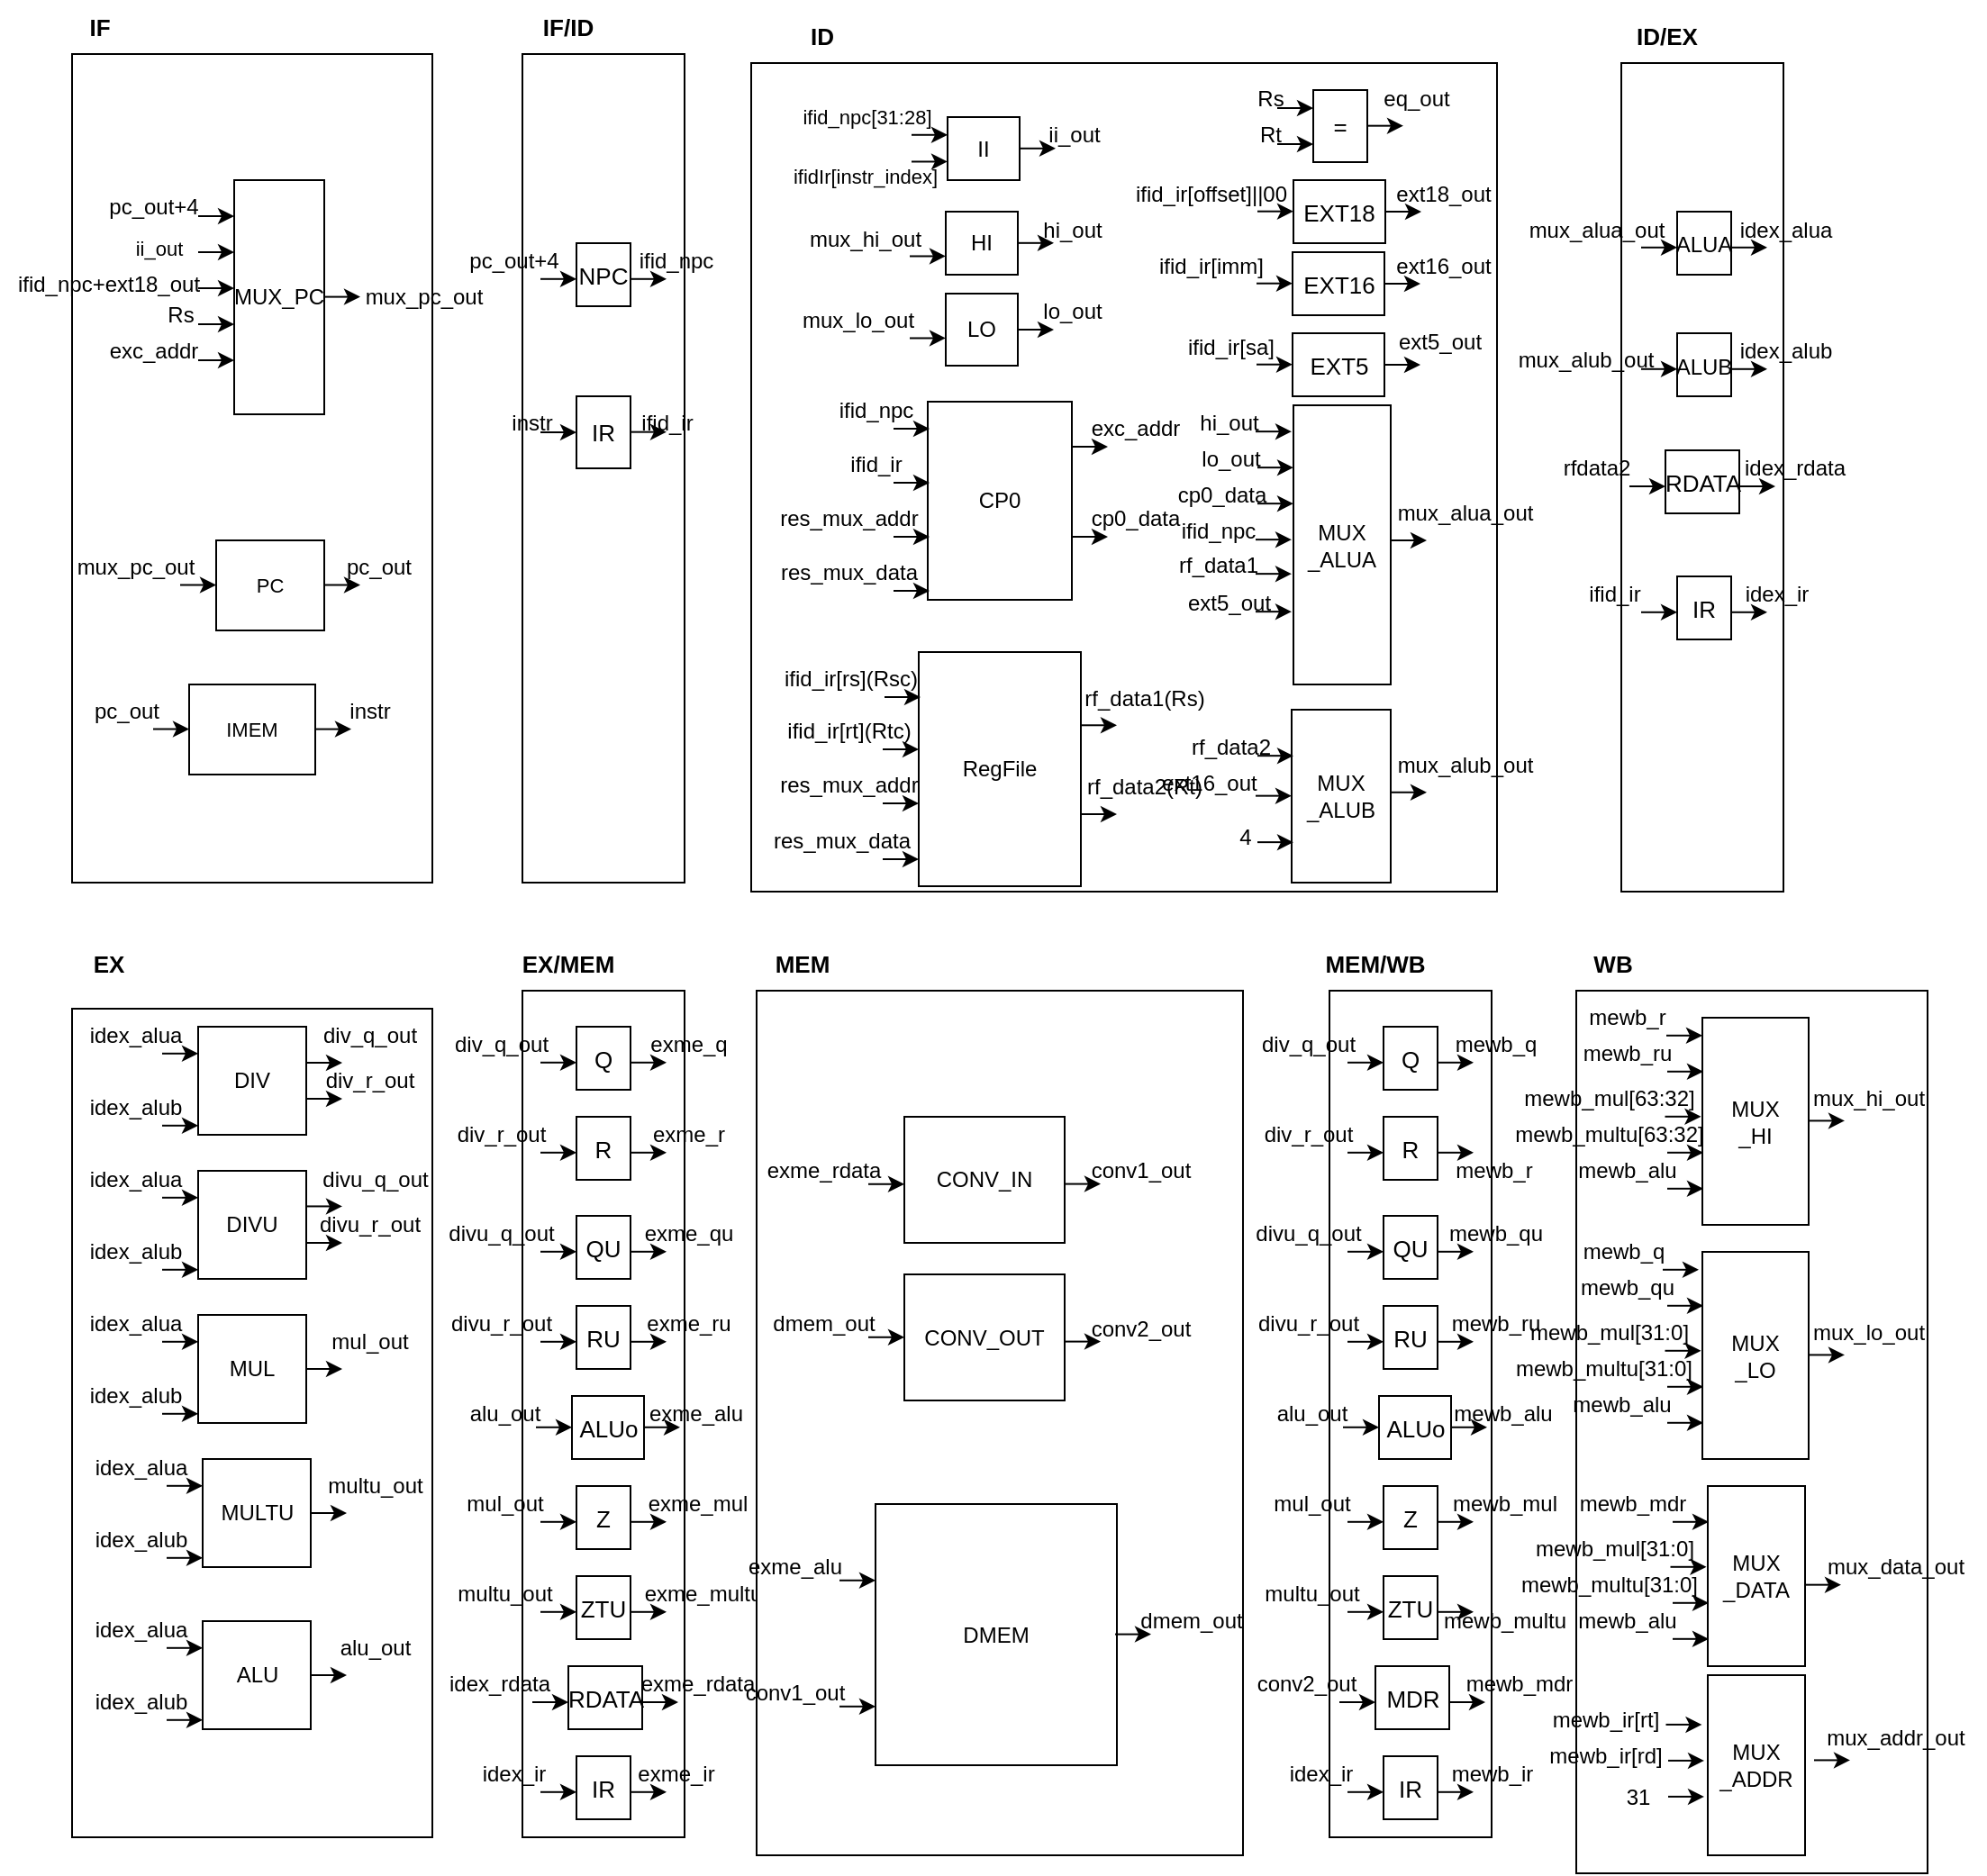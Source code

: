 <mxfile version="20.5.3" type="github">
  <diagram id="mPNgLtXhNlg8bAYRKy5G" name="第 1 页">
    <mxGraphModel dx="4483" dy="770" grid="1" gridSize="10" guides="1" tooltips="1" connect="1" arrows="1" fold="1" page="1" pageScale="1" pageWidth="1500" pageHeight="1200" background="#FFFFFF" math="0" shadow="0">
      <root>
        <mxCell id="0" />
        <mxCell id="1" parent="0" />
        <mxCell id="pftuyRFk976TqlF8-hqj-2" value="" style="rounded=0;whiteSpace=wrap;html=1;" parent="1" vertex="1">
          <mxGeometry x="-2690" y="80" width="200" height="460" as="geometry" />
        </mxCell>
        <mxCell id="tsSptXDLZasF8hUtU1I0-1" value="MUX_PC" style="rounded=0;whiteSpace=wrap;html=1;" parent="1" vertex="1">
          <mxGeometry x="-2600" y="150" width="50" height="130" as="geometry" />
        </mxCell>
        <mxCell id="tsSptXDLZasF8hUtU1I0-3" value="" style="edgeStyle=none;orthogonalLoop=1;jettySize=auto;html=1;rounded=0;" parent="1" edge="1">
          <mxGeometry width="80" relative="1" as="geometry">
            <mxPoint x="-2620" y="170" as="sourcePoint" />
            <mxPoint x="-2600" y="170" as="targetPoint" />
            <Array as="points" />
          </mxGeometry>
        </mxCell>
        <mxCell id="tsSptXDLZasF8hUtU1I0-4" value="pc_out+4" style="text;html=1;resizable=0;autosize=1;align=center;verticalAlign=middle;points=[];fillColor=none;strokeColor=none;rounded=0;" parent="1" vertex="1">
          <mxGeometry x="-2680" y="150" width="70" height="30" as="geometry" />
        </mxCell>
        <mxCell id="tsSptXDLZasF8hUtU1I0-5" value="" style="edgeStyle=none;orthogonalLoop=1;jettySize=auto;html=1;rounded=0;" parent="1" edge="1">
          <mxGeometry width="80" relative="1" as="geometry">
            <mxPoint x="-2620" y="190" as="sourcePoint" />
            <mxPoint x="-2600" y="190" as="targetPoint" />
            <Array as="points" />
          </mxGeometry>
        </mxCell>
        <mxCell id="tsSptXDLZasF8hUtU1I0-6" value="" style="edgeStyle=none;orthogonalLoop=1;jettySize=auto;html=1;rounded=0;" parent="1" edge="1">
          <mxGeometry width="80" relative="1" as="geometry">
            <mxPoint x="-2620" y="210" as="sourcePoint" />
            <mxPoint x="-2600" y="210" as="targetPoint" />
            <Array as="points" />
          </mxGeometry>
        </mxCell>
        <mxCell id="tsSptXDLZasF8hUtU1I0-7" value="" style="edgeStyle=none;orthogonalLoop=1;jettySize=auto;html=1;rounded=0;" parent="1" edge="1">
          <mxGeometry width="80" relative="1" as="geometry">
            <mxPoint x="-2620" y="230" as="sourcePoint" />
            <mxPoint x="-2600" y="230" as="targetPoint" />
            <Array as="points" />
          </mxGeometry>
        </mxCell>
        <mxCell id="tsSptXDLZasF8hUtU1I0-8" value="" style="edgeStyle=none;orthogonalLoop=1;jettySize=auto;html=1;rounded=0;" parent="1" edge="1">
          <mxGeometry width="80" relative="1" as="geometry">
            <mxPoint x="-2620" y="250" as="sourcePoint" />
            <mxPoint x="-2600" y="250" as="targetPoint" />
            <Array as="points" />
          </mxGeometry>
        </mxCell>
        <mxCell id="tsSptXDLZasF8hUtU1I0-9" value="&lt;font style=&quot;font-size: 11px;&quot;&gt;ii_out&lt;/font&gt;" style="text;html=1;resizable=0;autosize=1;align=center;verticalAlign=middle;points=[];fillColor=none;strokeColor=none;rounded=0;" parent="1" vertex="1">
          <mxGeometry x="-2667.5" y="172.5" width="50" height="30" as="geometry" />
        </mxCell>
        <mxCell id="tsSptXDLZasF8hUtU1I0-10" value="ifid_npc+ext18_out" style="text;html=1;resizable=0;autosize=1;align=center;verticalAlign=middle;points=[];fillColor=none;strokeColor=none;rounded=0;" parent="1" vertex="1">
          <mxGeometry x="-2730" y="192.5" width="120" height="30" as="geometry" />
        </mxCell>
        <mxCell id="tsSptXDLZasF8hUtU1I0-11" value="Rs" style="text;html=1;resizable=0;autosize=1;align=center;verticalAlign=middle;points=[];fillColor=none;strokeColor=none;rounded=0;" parent="1" vertex="1">
          <mxGeometry x="-2650" y="210" width="40" height="30" as="geometry" />
        </mxCell>
        <mxCell id="tsSptXDLZasF8hUtU1I0-12" value="exc_addr" style="text;html=1;resizable=0;autosize=1;align=center;verticalAlign=middle;points=[];fillColor=none;strokeColor=none;rounded=0;" parent="1" vertex="1">
          <mxGeometry x="-2680" y="230" width="70" height="30" as="geometry" />
        </mxCell>
        <mxCell id="tsSptXDLZasF8hUtU1I0-13" value="" style="edgeStyle=none;orthogonalLoop=1;jettySize=auto;html=1;rounded=0;" parent="1" edge="1">
          <mxGeometry width="80" relative="1" as="geometry">
            <mxPoint x="-2550" y="214.8" as="sourcePoint" />
            <mxPoint x="-2530" y="214.8" as="targetPoint" />
            <Array as="points" />
          </mxGeometry>
        </mxCell>
        <mxCell id="tsSptXDLZasF8hUtU1I0-14" value="mux_pc_out" style="text;html=1;resizable=0;autosize=1;align=center;verticalAlign=middle;points=[];fillColor=none;strokeColor=none;rounded=0;" parent="1" vertex="1">
          <mxGeometry x="-2540" y="200" width="90" height="30" as="geometry" />
        </mxCell>
        <mxCell id="tsSptXDLZasF8hUtU1I0-15" value="PC" style="rounded=0;whiteSpace=wrap;html=1;fontSize=11;" parent="1" vertex="1">
          <mxGeometry x="-2610" y="350" width="60" height="50" as="geometry" />
        </mxCell>
        <mxCell id="tsSptXDLZasF8hUtU1I0-16" value="" style="edgeStyle=none;orthogonalLoop=1;jettySize=auto;html=1;rounded=0;" parent="1" edge="1">
          <mxGeometry width="80" relative="1" as="geometry">
            <mxPoint x="-2630" y="374.76" as="sourcePoint" />
            <mxPoint x="-2610" y="374.76" as="targetPoint" />
            <Array as="points" />
          </mxGeometry>
        </mxCell>
        <mxCell id="tsSptXDLZasF8hUtU1I0-17" value="mux_pc_out" style="text;html=1;resizable=0;autosize=1;align=center;verticalAlign=middle;points=[];fillColor=none;strokeColor=none;rounded=0;" parent="1" vertex="1">
          <mxGeometry x="-2700" y="350" width="90" height="30" as="geometry" />
        </mxCell>
        <mxCell id="tsSptXDLZasF8hUtU1I0-18" value="pc_out" style="text;html=1;resizable=0;autosize=1;align=center;verticalAlign=middle;points=[];fillColor=none;strokeColor=none;rounded=0;" parent="1" vertex="1">
          <mxGeometry x="-2550" y="350" width="60" height="30" as="geometry" />
        </mxCell>
        <mxCell id="tsSptXDLZasF8hUtU1I0-19" value="" style="edgeStyle=none;orthogonalLoop=1;jettySize=auto;html=1;rounded=0;" parent="1" edge="1">
          <mxGeometry width="80" relative="1" as="geometry">
            <mxPoint x="-2550" y="374.76" as="sourcePoint" />
            <mxPoint x="-2530" y="374.76" as="targetPoint" />
            <Array as="points" />
          </mxGeometry>
        </mxCell>
        <mxCell id="tsSptXDLZasF8hUtU1I0-20" value="IMEM" style="rounded=0;whiteSpace=wrap;html=1;fontSize=11;" parent="1" vertex="1">
          <mxGeometry x="-2625" y="430" width="70" height="50" as="geometry" />
        </mxCell>
        <mxCell id="tsSptXDLZasF8hUtU1I0-21" value="" style="edgeStyle=none;orthogonalLoop=1;jettySize=auto;html=1;rounded=0;" parent="1" edge="1">
          <mxGeometry width="80" relative="1" as="geometry">
            <mxPoint x="-2645" y="454.76" as="sourcePoint" />
            <mxPoint x="-2625" y="454.76" as="targetPoint" />
            <Array as="points" />
          </mxGeometry>
        </mxCell>
        <mxCell id="tsSptXDLZasF8hUtU1I0-22" value="pc_out" style="text;html=1;resizable=0;autosize=1;align=center;verticalAlign=middle;points=[];fillColor=none;strokeColor=none;rounded=0;" parent="1" vertex="1">
          <mxGeometry x="-2690" y="430" width="60" height="30" as="geometry" />
        </mxCell>
        <mxCell id="tsSptXDLZasF8hUtU1I0-23" value="" style="edgeStyle=none;orthogonalLoop=1;jettySize=auto;html=1;rounded=0;" parent="1" edge="1">
          <mxGeometry width="80" relative="1" as="geometry">
            <mxPoint x="-2555" y="454.8" as="sourcePoint" />
            <mxPoint x="-2535" y="454.8" as="targetPoint" />
            <Array as="points" />
          </mxGeometry>
        </mxCell>
        <mxCell id="tsSptXDLZasF8hUtU1I0-24" value="instr" style="text;html=1;resizable=0;autosize=1;align=center;verticalAlign=middle;points=[];fillColor=none;strokeColor=none;rounded=0;" parent="1" vertex="1">
          <mxGeometry x="-2550" y="430" width="50" height="30" as="geometry" />
        </mxCell>
        <mxCell id="tsSptXDLZasF8hUtU1I0-25" value="&lt;b&gt;&lt;font style=&quot;font-size: 13px;&quot;&gt;IF&lt;/font&gt;&lt;/b&gt;" style="text;html=1;resizable=0;autosize=1;align=center;verticalAlign=middle;points=[];fillColor=none;strokeColor=none;rounded=0;" parent="1" vertex="1">
          <mxGeometry x="-2695" y="50" width="40" height="30" as="geometry" />
        </mxCell>
        <mxCell id="tsSptXDLZasF8hUtU1I0-26" value="" style="rounded=0;whiteSpace=wrap;html=1;fontSize=13;" parent="1" vertex="1">
          <mxGeometry x="-2440" y="80" width="90" height="460" as="geometry" />
        </mxCell>
        <mxCell id="tsSptXDLZasF8hUtU1I0-27" value="&lt;b&gt;&lt;font style=&quot;font-size: 13px;&quot;&gt;IF/ID&lt;/font&gt;&lt;/b&gt;" style="text;html=1;resizable=0;autosize=1;align=center;verticalAlign=middle;points=[];fillColor=none;strokeColor=none;rounded=0;" parent="1" vertex="1">
          <mxGeometry x="-2440" y="50" width="50" height="30" as="geometry" />
        </mxCell>
        <mxCell id="tsSptXDLZasF8hUtU1I0-28" value="NPC" style="rounded=0;whiteSpace=wrap;html=1;fontSize=13;" parent="1" vertex="1">
          <mxGeometry x="-2410" y="185" width="30" height="35" as="geometry" />
        </mxCell>
        <mxCell id="tsSptXDLZasF8hUtU1I0-29" value="" style="edgeStyle=none;orthogonalLoop=1;jettySize=auto;html=1;rounded=0;" parent="1" edge="1">
          <mxGeometry width="80" relative="1" as="geometry">
            <mxPoint x="-2430" y="204.9" as="sourcePoint" />
            <mxPoint x="-2410" y="204.9" as="targetPoint" />
            <Array as="points" />
          </mxGeometry>
        </mxCell>
        <mxCell id="tsSptXDLZasF8hUtU1I0-30" value="pc_out+4" style="text;html=1;resizable=0;autosize=1;align=center;verticalAlign=middle;points=[];fillColor=none;strokeColor=none;rounded=0;" parent="1" vertex="1">
          <mxGeometry x="-2480" y="180" width="70" height="30" as="geometry" />
        </mxCell>
        <mxCell id="tsSptXDLZasF8hUtU1I0-32" value="" style="edgeStyle=none;orthogonalLoop=1;jettySize=auto;html=1;rounded=0;" parent="1" edge="1">
          <mxGeometry width="80" relative="1" as="geometry">
            <mxPoint x="-2380" y="204.9" as="sourcePoint" />
            <mxPoint x="-2360" y="204.9" as="targetPoint" />
            <Array as="points" />
          </mxGeometry>
        </mxCell>
        <mxCell id="tsSptXDLZasF8hUtU1I0-33" value="ifid_npc" style="text;html=1;resizable=0;autosize=1;align=center;verticalAlign=middle;points=[];fillColor=none;strokeColor=none;rounded=0;" parent="1" vertex="1">
          <mxGeometry x="-2385" y="180" width="60" height="30" as="geometry" />
        </mxCell>
        <mxCell id="tsSptXDLZasF8hUtU1I0-34" value="IR" style="rounded=0;whiteSpace=wrap;html=1;fontSize=13;" parent="1" vertex="1">
          <mxGeometry x="-2410" y="270" width="30" height="40" as="geometry" />
        </mxCell>
        <mxCell id="6WhtWvGJ2xYehW7hO104-1" value="" style="edgeStyle=none;orthogonalLoop=1;jettySize=auto;html=1;rounded=0;" edge="1" parent="1">
          <mxGeometry width="80" relative="1" as="geometry">
            <mxPoint x="-2430" y="290" as="sourcePoint" />
            <mxPoint x="-2410" y="290" as="targetPoint" />
            <Array as="points" />
          </mxGeometry>
        </mxCell>
        <mxCell id="6WhtWvGJ2xYehW7hO104-2" value="instr" style="text;html=1;resizable=0;autosize=1;align=center;verticalAlign=middle;points=[];fillColor=none;strokeColor=none;rounded=0;" vertex="1" parent="1">
          <mxGeometry x="-2460" y="270" width="50" height="30" as="geometry" />
        </mxCell>
        <mxCell id="6WhtWvGJ2xYehW7hO104-4" value="" style="edgeStyle=none;orthogonalLoop=1;jettySize=auto;html=1;rounded=0;" edge="1" parent="1">
          <mxGeometry width="80" relative="1" as="geometry">
            <mxPoint x="-2380" y="289.83" as="sourcePoint" />
            <mxPoint x="-2360" y="289.83" as="targetPoint" />
            <Array as="points" />
          </mxGeometry>
        </mxCell>
        <mxCell id="6WhtWvGJ2xYehW7hO104-5" value="ifid_ir" style="text;html=1;resizable=0;autosize=1;align=center;verticalAlign=middle;points=[];fillColor=none;strokeColor=none;rounded=0;" vertex="1" parent="1">
          <mxGeometry x="-2385" y="270" width="50" height="30" as="geometry" />
        </mxCell>
        <mxCell id="6WhtWvGJ2xYehW7hO104-6" value="" style="rounded=0;whiteSpace=wrap;html=1;" vertex="1" parent="1">
          <mxGeometry x="-2313" y="85" width="414" height="460" as="geometry" />
        </mxCell>
        <mxCell id="6WhtWvGJ2xYehW7hO104-7" value="=" style="rounded=0;whiteSpace=wrap;html=1;fontSize=13;" vertex="1" parent="1">
          <mxGeometry x="-2001" y="100" width="30" height="40" as="geometry" />
        </mxCell>
        <mxCell id="6WhtWvGJ2xYehW7hO104-8" value="" style="edgeStyle=none;orthogonalLoop=1;jettySize=auto;html=1;rounded=0;" edge="1" parent="1">
          <mxGeometry width="80" relative="1" as="geometry">
            <mxPoint x="-2021" y="110" as="sourcePoint" />
            <mxPoint x="-2001" y="110" as="targetPoint" />
            <Array as="points" />
          </mxGeometry>
        </mxCell>
        <mxCell id="6WhtWvGJ2xYehW7hO104-9" value="Rs" style="text;html=1;resizable=0;autosize=1;align=center;verticalAlign=middle;points=[];fillColor=none;strokeColor=none;rounded=0;" vertex="1" parent="1">
          <mxGeometry x="-2045" y="90" width="40" height="30" as="geometry" />
        </mxCell>
        <mxCell id="6WhtWvGJ2xYehW7hO104-10" value="" style="edgeStyle=none;orthogonalLoop=1;jettySize=auto;html=1;rounded=0;" edge="1" parent="1">
          <mxGeometry width="80" relative="1" as="geometry">
            <mxPoint x="-1971" y="119.83" as="sourcePoint" />
            <mxPoint x="-1951" y="119.83" as="targetPoint" />
            <Array as="points" />
          </mxGeometry>
        </mxCell>
        <mxCell id="6WhtWvGJ2xYehW7hO104-11" value="eq_out" style="text;html=1;resizable=0;autosize=1;align=center;verticalAlign=middle;points=[];fillColor=none;strokeColor=none;rounded=0;" vertex="1" parent="1">
          <mxGeometry x="-1974" y="90" width="60" height="30" as="geometry" />
        </mxCell>
        <mxCell id="6WhtWvGJ2xYehW7hO104-12" value="" style="edgeStyle=none;orthogonalLoop=1;jettySize=auto;html=1;rounded=0;" edge="1" parent="1">
          <mxGeometry width="80" relative="1" as="geometry">
            <mxPoint x="-2021" y="130" as="sourcePoint" />
            <mxPoint x="-2001" y="130" as="targetPoint" />
            <Array as="points" />
          </mxGeometry>
        </mxCell>
        <mxCell id="6WhtWvGJ2xYehW7hO104-13" value="Rt" style="text;html=1;resizable=0;autosize=1;align=center;verticalAlign=middle;points=[];fillColor=none;strokeColor=none;rounded=0;" vertex="1" parent="1">
          <mxGeometry x="-2045" y="110" width="40" height="30" as="geometry" />
        </mxCell>
        <mxCell id="6WhtWvGJ2xYehW7hO104-14" value="HI" style="rounded=0;whiteSpace=wrap;html=1;" vertex="1" parent="1">
          <mxGeometry x="-2205" y="167.5" width="40" height="35" as="geometry" />
        </mxCell>
        <mxCell id="6WhtWvGJ2xYehW7hO104-16" value="" style="edgeStyle=none;orthogonalLoop=1;jettySize=auto;html=1;rounded=0;" edge="1" parent="1">
          <mxGeometry width="80" relative="1" as="geometry">
            <mxPoint x="-2225" y="192.24" as="sourcePoint" />
            <mxPoint x="-2205" y="192.24" as="targetPoint" />
            <Array as="points" />
          </mxGeometry>
        </mxCell>
        <mxCell id="6WhtWvGJ2xYehW7hO104-17" value="mux_hi_out" style="text;html=1;resizable=0;autosize=1;align=center;verticalAlign=middle;points=[];fillColor=none;strokeColor=none;rounded=0;" vertex="1" parent="1">
          <mxGeometry x="-2295" y="167.5" width="90" height="30" as="geometry" />
        </mxCell>
        <mxCell id="6WhtWvGJ2xYehW7hO104-18" value="" style="edgeStyle=none;orthogonalLoop=1;jettySize=auto;html=1;rounded=0;" edge="1" parent="1">
          <mxGeometry width="80" relative="1" as="geometry">
            <mxPoint x="-2165" y="184.91" as="sourcePoint" />
            <mxPoint x="-2145" y="184.91" as="targetPoint" />
            <Array as="points" />
          </mxGeometry>
        </mxCell>
        <mxCell id="6WhtWvGJ2xYehW7hO104-19" value="hi_out" style="text;html=1;resizable=0;autosize=1;align=center;verticalAlign=middle;points=[];fillColor=none;strokeColor=none;rounded=0;" vertex="1" parent="1">
          <mxGeometry x="-2165" y="162.5" width="60" height="30" as="geometry" />
        </mxCell>
        <mxCell id="6WhtWvGJ2xYehW7hO104-25" value="LO" style="rounded=0;whiteSpace=wrap;html=1;" vertex="1" parent="1">
          <mxGeometry x="-2205" y="213" width="40" height="40" as="geometry" />
        </mxCell>
        <mxCell id="6WhtWvGJ2xYehW7hO104-26" value="" style="edgeStyle=none;orthogonalLoop=1;jettySize=auto;html=1;rounded=0;" edge="1" parent="1">
          <mxGeometry width="80" relative="1" as="geometry">
            <mxPoint x="-2225" y="237.74" as="sourcePoint" />
            <mxPoint x="-2205" y="237.74" as="targetPoint" />
            <Array as="points" />
          </mxGeometry>
        </mxCell>
        <mxCell id="6WhtWvGJ2xYehW7hO104-27" value="mux_lo_out" style="text;html=1;resizable=0;autosize=1;align=center;verticalAlign=middle;points=[];fillColor=none;strokeColor=none;rounded=0;" vertex="1" parent="1">
          <mxGeometry x="-2299" y="213" width="90" height="30" as="geometry" />
        </mxCell>
        <mxCell id="6WhtWvGJ2xYehW7hO104-28" value="" style="edgeStyle=none;orthogonalLoop=1;jettySize=auto;html=1;rounded=0;" edge="1" parent="1">
          <mxGeometry width="80" relative="1" as="geometry">
            <mxPoint x="-2165" y="233" as="sourcePoint" />
            <mxPoint x="-2145" y="233" as="targetPoint" />
            <Array as="points" />
          </mxGeometry>
        </mxCell>
        <mxCell id="6WhtWvGJ2xYehW7hO104-29" value="lo_out" style="text;html=1;resizable=0;autosize=1;align=center;verticalAlign=middle;points=[];fillColor=none;strokeColor=none;rounded=0;" vertex="1" parent="1">
          <mxGeometry x="-2165" y="208" width="60" height="30" as="geometry" />
        </mxCell>
        <mxCell id="6WhtWvGJ2xYehW7hO104-30" value="CP0" style="rounded=0;whiteSpace=wrap;html=1;" vertex="1" parent="1">
          <mxGeometry x="-2215" y="273" width="80" height="110" as="geometry" />
        </mxCell>
        <mxCell id="6WhtWvGJ2xYehW7hO104-31" value="ifid_npc" style="text;html=1;resizable=0;autosize=1;align=center;verticalAlign=middle;points=[];fillColor=none;strokeColor=none;rounded=0;" vertex="1" parent="1">
          <mxGeometry x="-2274" y="263" width="60" height="30" as="geometry" />
        </mxCell>
        <mxCell id="6WhtWvGJ2xYehW7hO104-32" value="" style="edgeStyle=none;orthogonalLoop=1;jettySize=auto;html=1;rounded=0;" edge="1" parent="1">
          <mxGeometry width="80" relative="1" as="geometry">
            <mxPoint x="-2234" y="288.0" as="sourcePoint" />
            <mxPoint x="-2214" y="288.0" as="targetPoint" />
            <Array as="points" />
          </mxGeometry>
        </mxCell>
        <mxCell id="6WhtWvGJ2xYehW7hO104-33" value="ifid_ir" style="text;html=1;resizable=0;autosize=1;align=center;verticalAlign=middle;points=[];fillColor=none;strokeColor=none;rounded=0;" vertex="1" parent="1">
          <mxGeometry x="-2269" y="293" width="50" height="30" as="geometry" />
        </mxCell>
        <mxCell id="6WhtWvGJ2xYehW7hO104-34" value="" style="edgeStyle=none;orthogonalLoop=1;jettySize=auto;html=1;rounded=0;" edge="1" parent="1">
          <mxGeometry width="80" relative="1" as="geometry">
            <mxPoint x="-2234" y="318" as="sourcePoint" />
            <mxPoint x="-2214" y="318" as="targetPoint" />
            <Array as="points" />
          </mxGeometry>
        </mxCell>
        <mxCell id="6WhtWvGJ2xYehW7hO104-35" value="res_mux_addr" style="text;html=1;resizable=0;autosize=1;align=center;verticalAlign=middle;points=[];fillColor=none;strokeColor=none;rounded=0;" vertex="1" parent="1">
          <mxGeometry x="-2309" y="323" width="100" height="30" as="geometry" />
        </mxCell>
        <mxCell id="6WhtWvGJ2xYehW7hO104-36" value="" style="edgeStyle=none;orthogonalLoop=1;jettySize=auto;html=1;rounded=0;" edge="1" parent="1">
          <mxGeometry width="80" relative="1" as="geometry">
            <mxPoint x="-2234" y="348" as="sourcePoint" />
            <mxPoint x="-2214" y="348" as="targetPoint" />
            <Array as="points" />
          </mxGeometry>
        </mxCell>
        <mxCell id="6WhtWvGJ2xYehW7hO104-37" value="res_mux_data" style="text;html=1;resizable=0;autosize=1;align=center;verticalAlign=middle;points=[];fillColor=none;strokeColor=none;rounded=0;" vertex="1" parent="1">
          <mxGeometry x="-2309" y="353" width="100" height="30" as="geometry" />
        </mxCell>
        <mxCell id="6WhtWvGJ2xYehW7hO104-38" value="" style="edgeStyle=none;orthogonalLoop=1;jettySize=auto;html=1;rounded=0;" edge="1" parent="1">
          <mxGeometry width="80" relative="1" as="geometry">
            <mxPoint x="-2234" y="378" as="sourcePoint" />
            <mxPoint x="-2214" y="378" as="targetPoint" />
            <Array as="points" />
          </mxGeometry>
        </mxCell>
        <mxCell id="6WhtWvGJ2xYehW7hO104-40" value="exc_addr" style="text;html=1;resizable=0;autosize=1;align=center;verticalAlign=middle;points=[];fillColor=none;strokeColor=none;rounded=0;" vertex="1" parent="1">
          <mxGeometry x="-2135" y="273" width="70" height="30" as="geometry" />
        </mxCell>
        <mxCell id="6WhtWvGJ2xYehW7hO104-41" value="" style="edgeStyle=none;orthogonalLoop=1;jettySize=auto;html=1;rounded=0;" edge="1" parent="1">
          <mxGeometry width="80" relative="1" as="geometry">
            <mxPoint x="-2135" y="298" as="sourcePoint" />
            <mxPoint x="-2115" y="298" as="targetPoint" />
            <Array as="points" />
          </mxGeometry>
        </mxCell>
        <mxCell id="6WhtWvGJ2xYehW7hO104-42" value="cp0_data" style="text;html=1;resizable=0;autosize=1;align=center;verticalAlign=middle;points=[];fillColor=none;strokeColor=none;rounded=0;" vertex="1" parent="1">
          <mxGeometry x="-2135" y="323" width="70" height="30" as="geometry" />
        </mxCell>
        <mxCell id="6WhtWvGJ2xYehW7hO104-43" value="" style="edgeStyle=none;orthogonalLoop=1;jettySize=auto;html=1;rounded=0;" edge="1" parent="1">
          <mxGeometry width="80" relative="1" as="geometry">
            <mxPoint x="-2135" y="348" as="sourcePoint" />
            <mxPoint x="-2115" y="348" as="targetPoint" />
            <Array as="points" />
          </mxGeometry>
        </mxCell>
        <mxCell id="6WhtWvGJ2xYehW7hO104-44" value="RegFile" style="rounded=0;whiteSpace=wrap;html=1;" vertex="1" parent="1">
          <mxGeometry x="-2220" y="412" width="90" height="130" as="geometry" />
        </mxCell>
        <mxCell id="6WhtWvGJ2xYehW7hO104-46" value="ifid_ir[rs](Rsc)" style="text;html=1;resizable=0;autosize=1;align=center;verticalAlign=middle;points=[];fillColor=none;strokeColor=none;rounded=0;" vertex="1" parent="1">
          <mxGeometry x="-2308" y="412" width="100" height="30" as="geometry" />
        </mxCell>
        <mxCell id="6WhtWvGJ2xYehW7hO104-47" value="" style="edgeStyle=none;orthogonalLoop=1;jettySize=auto;html=1;rounded=0;" edge="1" parent="1">
          <mxGeometry width="80" relative="1" as="geometry">
            <mxPoint x="-2239" y="437.0" as="sourcePoint" />
            <mxPoint x="-2219" y="437.0" as="targetPoint" />
            <Array as="points" />
          </mxGeometry>
        </mxCell>
        <mxCell id="6WhtWvGJ2xYehW7hO104-48" value="ifid_ir[rt](Rtc)" style="text;html=1;resizable=0;autosize=1;align=center;verticalAlign=middle;points=[];fillColor=none;strokeColor=none;rounded=0;" vertex="1" parent="1">
          <mxGeometry x="-2304" y="441" width="90" height="30" as="geometry" />
        </mxCell>
        <mxCell id="6WhtWvGJ2xYehW7hO104-49" value="" style="edgeStyle=none;orthogonalLoop=1;jettySize=auto;html=1;rounded=0;" edge="1" parent="1">
          <mxGeometry width="80" relative="1" as="geometry">
            <mxPoint x="-2240" y="466" as="sourcePoint" />
            <mxPoint x="-2220" y="466" as="targetPoint" />
            <Array as="points" />
          </mxGeometry>
        </mxCell>
        <mxCell id="6WhtWvGJ2xYehW7hO104-50" value="res_mux_addr" style="text;html=1;resizable=0;autosize=1;align=center;verticalAlign=middle;points=[];fillColor=none;strokeColor=none;rounded=0;" vertex="1" parent="1">
          <mxGeometry x="-2309" y="471" width="100" height="30" as="geometry" />
        </mxCell>
        <mxCell id="6WhtWvGJ2xYehW7hO104-51" value="" style="edgeStyle=none;orthogonalLoop=1;jettySize=auto;html=1;rounded=0;" edge="1" parent="1">
          <mxGeometry width="80" relative="1" as="geometry">
            <mxPoint x="-2240" y="496" as="sourcePoint" />
            <mxPoint x="-2220" y="496" as="targetPoint" />
            <Array as="points" />
          </mxGeometry>
        </mxCell>
        <mxCell id="6WhtWvGJ2xYehW7hO104-52" value="res_mux_data" style="text;html=1;resizable=0;autosize=1;align=center;verticalAlign=middle;points=[];fillColor=none;strokeColor=none;rounded=0;" vertex="1" parent="1">
          <mxGeometry x="-2313" y="502" width="100" height="30" as="geometry" />
        </mxCell>
        <mxCell id="6WhtWvGJ2xYehW7hO104-53" value="" style="edgeStyle=none;orthogonalLoop=1;jettySize=auto;html=1;rounded=0;" edge="1" parent="1">
          <mxGeometry width="80" relative="1" as="geometry">
            <mxPoint x="-2240" y="527.0" as="sourcePoint" />
            <mxPoint x="-2220" y="527.0" as="targetPoint" />
            <Array as="points" />
          </mxGeometry>
        </mxCell>
        <mxCell id="6WhtWvGJ2xYehW7hO104-54" value="rf_data1(Rs)" style="text;html=1;resizable=0;autosize=1;align=center;verticalAlign=middle;points=[];fillColor=none;strokeColor=none;rounded=0;" vertex="1" parent="1">
          <mxGeometry x="-2140" y="423" width="90" height="30" as="geometry" />
        </mxCell>
        <mxCell id="6WhtWvGJ2xYehW7hO104-55" value="" style="edgeStyle=none;orthogonalLoop=1;jettySize=auto;html=1;rounded=0;" edge="1" parent="1">
          <mxGeometry width="80" relative="1" as="geometry">
            <mxPoint x="-2130" y="452.64" as="sourcePoint" />
            <mxPoint x="-2110" y="452.64" as="targetPoint" />
            <Array as="points" />
          </mxGeometry>
        </mxCell>
        <mxCell id="6WhtWvGJ2xYehW7hO104-56" value="rf_data2(Rt)" style="text;html=1;resizable=0;autosize=1;align=center;verticalAlign=middle;points=[];fillColor=none;strokeColor=none;rounded=0;" vertex="1" parent="1">
          <mxGeometry x="-2140" y="472" width="90" height="30" as="geometry" />
        </mxCell>
        <mxCell id="6WhtWvGJ2xYehW7hO104-57" value="" style="edgeStyle=none;orthogonalLoop=1;jettySize=auto;html=1;rounded=0;" edge="1" parent="1">
          <mxGeometry width="80" relative="1" as="geometry">
            <mxPoint x="-2130" y="502" as="sourcePoint" />
            <mxPoint x="-2110" y="502" as="targetPoint" />
            <Array as="points" />
          </mxGeometry>
        </mxCell>
        <mxCell id="6WhtWvGJ2xYehW7hO104-72" value="EXT16" style="rounded=0;whiteSpace=wrap;html=1;fontSize=13;" vertex="1" parent="1">
          <mxGeometry x="-2012.5" y="190" width="51" height="35" as="geometry" />
        </mxCell>
        <mxCell id="6WhtWvGJ2xYehW7hO104-75" value="" style="edgeStyle=none;orthogonalLoop=1;jettySize=auto;html=1;rounded=0;" edge="1" parent="1">
          <mxGeometry width="80" relative="1" as="geometry">
            <mxPoint x="-1961.5" y="207.5" as="sourcePoint" />
            <mxPoint x="-1941.5" y="207.5" as="targetPoint" />
            <Array as="points" />
          </mxGeometry>
        </mxCell>
        <mxCell id="6WhtWvGJ2xYehW7hO104-76" value="ext16_out" style="text;html=1;resizable=0;autosize=1;align=center;verticalAlign=middle;points=[];fillColor=none;strokeColor=none;rounded=0;" vertex="1" parent="1">
          <mxGeometry x="-1969.5" y="182.5" width="80" height="30" as="geometry" />
        </mxCell>
        <mxCell id="6WhtWvGJ2xYehW7hO104-77" value="" style="edgeStyle=none;orthogonalLoop=1;jettySize=auto;html=1;rounded=0;" edge="1" parent="1">
          <mxGeometry width="80" relative="1" as="geometry">
            <mxPoint x="-2032.5" y="207.35" as="sourcePoint" />
            <mxPoint x="-2012.5" y="207.35" as="targetPoint" />
            <Array as="points" />
          </mxGeometry>
        </mxCell>
        <mxCell id="6WhtWvGJ2xYehW7hO104-79" value="ifid_ir[imm]" style="text;html=1;resizable=0;autosize=1;align=center;verticalAlign=middle;points=[];fillColor=none;strokeColor=none;rounded=0;" vertex="1" parent="1">
          <mxGeometry x="-2098.5" y="182.5" width="80" height="30" as="geometry" />
        </mxCell>
        <mxCell id="6WhtWvGJ2xYehW7hO104-80" value="EXT5" style="rounded=0;whiteSpace=wrap;html=1;fontSize=13;" vertex="1" parent="1">
          <mxGeometry x="-2012.5" y="235" width="51" height="35" as="geometry" />
        </mxCell>
        <mxCell id="6WhtWvGJ2xYehW7hO104-81" value="" style="edgeStyle=none;orthogonalLoop=1;jettySize=auto;html=1;rounded=0;" edge="1" parent="1">
          <mxGeometry width="80" relative="1" as="geometry">
            <mxPoint x="-1961.5" y="252.5" as="sourcePoint" />
            <mxPoint x="-1941.5" y="252.5" as="targetPoint" />
            <Array as="points" />
          </mxGeometry>
        </mxCell>
        <mxCell id="6WhtWvGJ2xYehW7hO104-82" value="ext5_out" style="text;html=1;resizable=0;autosize=1;align=center;verticalAlign=middle;points=[];fillColor=none;strokeColor=none;rounded=0;" vertex="1" parent="1">
          <mxGeometry x="-1966.5" y="225" width="70" height="30" as="geometry" />
        </mxCell>
        <mxCell id="6WhtWvGJ2xYehW7hO104-83" value="" style="edgeStyle=none;orthogonalLoop=1;jettySize=auto;html=1;rounded=0;" edge="1" parent="1">
          <mxGeometry width="80" relative="1" as="geometry">
            <mxPoint x="-2032.5" y="252.35" as="sourcePoint" />
            <mxPoint x="-2012.5" y="252.35" as="targetPoint" />
            <Array as="points" />
          </mxGeometry>
        </mxCell>
        <mxCell id="6WhtWvGJ2xYehW7hO104-84" value="ifid_ir[sa]" style="text;html=1;resizable=0;autosize=1;align=center;verticalAlign=middle;points=[];fillColor=none;strokeColor=none;rounded=0;" vertex="1" parent="1">
          <mxGeometry x="-2082.5" y="227.5" width="70" height="30" as="geometry" />
        </mxCell>
        <mxCell id="6WhtWvGJ2xYehW7hO104-85" value="MUX&lt;br&gt;_ALUA" style="rounded=0;whiteSpace=wrap;html=1;" vertex="1" parent="1">
          <mxGeometry x="-2012" y="275" width="54" height="155" as="geometry" />
        </mxCell>
        <mxCell id="6WhtWvGJ2xYehW7hO104-87" value="" style="edgeStyle=none;orthogonalLoop=1;jettySize=auto;html=1;rounded=0;" edge="1" parent="1">
          <mxGeometry width="80" relative="1" as="geometry">
            <mxPoint x="-2033" y="289.57" as="sourcePoint" />
            <mxPoint x="-2013" y="289.57" as="targetPoint" />
            <Array as="points" />
          </mxGeometry>
        </mxCell>
        <mxCell id="6WhtWvGJ2xYehW7hO104-88" value="hi_out" style="text;html=1;resizable=0;autosize=1;align=center;verticalAlign=middle;points=[];fillColor=none;strokeColor=none;rounded=0;" vertex="1" parent="1">
          <mxGeometry x="-2078" y="270" width="60" height="30" as="geometry" />
        </mxCell>
        <mxCell id="6WhtWvGJ2xYehW7hO104-89" value="" style="edgeStyle=none;orthogonalLoop=1;jettySize=auto;html=1;rounded=0;" edge="1" parent="1">
          <mxGeometry width="80" relative="1" as="geometry">
            <mxPoint x="-2032" y="309.57" as="sourcePoint" />
            <mxPoint x="-2012" y="309.57" as="targetPoint" />
            <Array as="points" />
          </mxGeometry>
        </mxCell>
        <mxCell id="6WhtWvGJ2xYehW7hO104-90" value="lo_out" style="text;html=1;resizable=0;autosize=1;align=center;verticalAlign=middle;points=[];fillColor=none;strokeColor=none;rounded=0;" vertex="1" parent="1">
          <mxGeometry x="-2077" y="290" width="60" height="30" as="geometry" />
        </mxCell>
        <mxCell id="6WhtWvGJ2xYehW7hO104-91" value="" style="edgeStyle=none;orthogonalLoop=1;jettySize=auto;html=1;rounded=0;" edge="1" parent="1">
          <mxGeometry width="80" relative="1" as="geometry">
            <mxPoint x="-2032" y="329.57" as="sourcePoint" />
            <mxPoint x="-2012" y="329.57" as="targetPoint" />
            <Array as="points" />
          </mxGeometry>
        </mxCell>
        <mxCell id="6WhtWvGJ2xYehW7hO104-92" value="cp0_data" style="text;html=1;resizable=0;autosize=1;align=center;verticalAlign=middle;points=[];fillColor=none;strokeColor=none;rounded=0;" vertex="1" parent="1">
          <mxGeometry x="-2087" y="310" width="70" height="30" as="geometry" />
        </mxCell>
        <mxCell id="6WhtWvGJ2xYehW7hO104-93" value="" style="edgeStyle=none;orthogonalLoop=1;jettySize=auto;html=1;rounded=0;" edge="1" parent="1">
          <mxGeometry width="80" relative="1" as="geometry">
            <mxPoint x="-2033" y="349.57" as="sourcePoint" />
            <mxPoint x="-2013" y="349.57" as="targetPoint" />
            <Array as="points" />
          </mxGeometry>
        </mxCell>
        <mxCell id="6WhtWvGJ2xYehW7hO104-94" value="ifid_npc" style="text;html=1;resizable=0;autosize=1;align=center;verticalAlign=middle;points=[];fillColor=none;strokeColor=none;rounded=0;" vertex="1" parent="1">
          <mxGeometry x="-2084" y="330" width="60" height="30" as="geometry" />
        </mxCell>
        <mxCell id="6WhtWvGJ2xYehW7hO104-95" value="" style="edgeStyle=none;orthogonalLoop=1;jettySize=auto;html=1;rounded=0;" edge="1" parent="1">
          <mxGeometry width="80" relative="1" as="geometry">
            <mxPoint x="-2033" y="368.57" as="sourcePoint" />
            <mxPoint x="-2013" y="368.57" as="targetPoint" />
            <Array as="points" />
          </mxGeometry>
        </mxCell>
        <mxCell id="6WhtWvGJ2xYehW7hO104-96" value="rf_data1" style="text;html=1;resizable=0;autosize=1;align=center;verticalAlign=middle;points=[];fillColor=none;strokeColor=none;rounded=0;" vertex="1" parent="1">
          <mxGeometry x="-2089" y="349" width="70" height="30" as="geometry" />
        </mxCell>
        <mxCell id="6WhtWvGJ2xYehW7hO104-97" value="" style="edgeStyle=none;orthogonalLoop=1;jettySize=auto;html=1;rounded=0;" edge="1" parent="1">
          <mxGeometry width="80" relative="1" as="geometry">
            <mxPoint x="-2033" y="389.57" as="sourcePoint" />
            <mxPoint x="-2013" y="389.57" as="targetPoint" />
            <Array as="points" />
          </mxGeometry>
        </mxCell>
        <mxCell id="6WhtWvGJ2xYehW7hO104-98" value="ext5_out" style="text;html=1;resizable=0;autosize=1;align=center;verticalAlign=middle;points=[];fillColor=none;strokeColor=none;rounded=0;" vertex="1" parent="1">
          <mxGeometry x="-2083" y="370" width="70" height="30" as="geometry" />
        </mxCell>
        <mxCell id="6WhtWvGJ2xYehW7hO104-99" value="" style="edgeStyle=none;orthogonalLoop=1;jettySize=auto;html=1;rounded=0;" edge="1" parent="1">
          <mxGeometry width="80" relative="1" as="geometry">
            <mxPoint x="-1958" y="350.0" as="sourcePoint" />
            <mxPoint x="-1938" y="350.0" as="targetPoint" />
            <Array as="points" />
          </mxGeometry>
        </mxCell>
        <mxCell id="6WhtWvGJ2xYehW7hO104-100" value="mux_alua_out" style="text;html=1;resizable=0;autosize=1;align=center;verticalAlign=middle;points=[];fillColor=none;strokeColor=none;rounded=0;" vertex="1" parent="1">
          <mxGeometry x="-1967" y="320" width="100" height="30" as="geometry" />
        </mxCell>
        <mxCell id="6WhtWvGJ2xYehW7hO104-101" value="MUX&lt;br&gt;_ALUB" style="rounded=0;whiteSpace=wrap;html=1;" vertex="1" parent="1">
          <mxGeometry x="-2013" y="444" width="55" height="96" as="geometry" />
        </mxCell>
        <mxCell id="6WhtWvGJ2xYehW7hO104-102" value="" style="edgeStyle=none;orthogonalLoop=1;jettySize=auto;html=1;rounded=0;" edge="1" parent="1">
          <mxGeometry width="80" relative="1" as="geometry">
            <mxPoint x="-2032" y="469.57" as="sourcePoint" />
            <mxPoint x="-2012" y="469.57" as="targetPoint" />
            <Array as="points" />
          </mxGeometry>
        </mxCell>
        <mxCell id="6WhtWvGJ2xYehW7hO104-103" value="rf_data2" style="text;html=1;resizable=0;autosize=1;align=center;verticalAlign=middle;points=[];fillColor=none;strokeColor=none;rounded=0;" vertex="1" parent="1">
          <mxGeometry x="-2082" y="450" width="70" height="30" as="geometry" />
        </mxCell>
        <mxCell id="6WhtWvGJ2xYehW7hO104-104" value="" style="edgeStyle=none;orthogonalLoop=1;jettySize=auto;html=1;rounded=0;" edge="1" parent="1">
          <mxGeometry width="80" relative="1" as="geometry">
            <mxPoint x="-2033" y="491.82" as="sourcePoint" />
            <mxPoint x="-2013" y="491.82" as="targetPoint" />
            <Array as="points" />
          </mxGeometry>
        </mxCell>
        <mxCell id="6WhtWvGJ2xYehW7hO104-105" value="ext16_out" style="text;html=1;resizable=0;autosize=1;align=center;verticalAlign=middle;points=[];fillColor=none;strokeColor=none;rounded=0;" vertex="1" parent="1">
          <mxGeometry x="-2099" y="470" width="80" height="30" as="geometry" />
        </mxCell>
        <mxCell id="6WhtWvGJ2xYehW7hO104-106" value="" style="edgeStyle=none;orthogonalLoop=1;jettySize=auto;html=1;rounded=0;" edge="1" parent="1">
          <mxGeometry width="80" relative="1" as="geometry">
            <mxPoint x="-2032" y="517.57" as="sourcePoint" />
            <mxPoint x="-2012" y="517.57" as="targetPoint" />
            <Array as="points" />
          </mxGeometry>
        </mxCell>
        <mxCell id="6WhtWvGJ2xYehW7hO104-107" value="4" style="text;html=1;resizable=0;autosize=1;align=center;verticalAlign=middle;points=[];fillColor=none;strokeColor=none;rounded=0;" vertex="1" parent="1">
          <mxGeometry x="-2054" y="500" width="30" height="30" as="geometry" />
        </mxCell>
        <mxCell id="6WhtWvGJ2xYehW7hO104-114" value="" style="edgeStyle=none;orthogonalLoop=1;jettySize=auto;html=1;rounded=0;" edge="1" parent="1">
          <mxGeometry width="80" relative="1" as="geometry">
            <mxPoint x="-1958" y="489.88" as="sourcePoint" />
            <mxPoint x="-1938" y="489.88" as="targetPoint" />
            <Array as="points" />
          </mxGeometry>
        </mxCell>
        <mxCell id="6WhtWvGJ2xYehW7hO104-115" value="mux_alub_out" style="text;html=1;resizable=0;autosize=1;align=center;verticalAlign=middle;points=[];fillColor=none;strokeColor=none;rounded=0;" vertex="1" parent="1">
          <mxGeometry x="-1967" y="459.88" width="100" height="30" as="geometry" />
        </mxCell>
        <mxCell id="6WhtWvGJ2xYehW7hO104-116" value="&lt;b&gt;&lt;font style=&quot;font-size: 13px;&quot;&gt;ID&lt;/font&gt;&lt;/b&gt;" style="text;html=1;resizable=0;autosize=1;align=center;verticalAlign=middle;points=[];fillColor=none;strokeColor=none;rounded=0;" vertex="1" parent="1">
          <mxGeometry x="-2294" y="55" width="40" height="30" as="geometry" />
        </mxCell>
        <mxCell id="6WhtWvGJ2xYehW7hO104-117" value="" style="rounded=0;whiteSpace=wrap;html=1;fontSize=13;" vertex="1" parent="1">
          <mxGeometry x="-1830" y="85" width="90" height="460" as="geometry" />
        </mxCell>
        <mxCell id="6WhtWvGJ2xYehW7hO104-118" value="&lt;b&gt;&lt;font style=&quot;font-size: 13px;&quot;&gt;ID/EX&lt;/font&gt;&lt;/b&gt;" style="text;html=1;resizable=0;autosize=1;align=center;verticalAlign=middle;points=[];fillColor=none;strokeColor=none;rounded=0;" vertex="1" parent="1">
          <mxGeometry x="-1835" y="55" width="60" height="30" as="geometry" />
        </mxCell>
        <mxCell id="6WhtWvGJ2xYehW7hO104-119" value="&lt;font style=&quot;font-size: 12px;&quot;&gt;ALUA&lt;/font&gt;" style="rounded=0;whiteSpace=wrap;html=1;fontSize=13;" vertex="1" parent="1">
          <mxGeometry x="-1799" y="167.5" width="30" height="35" as="geometry" />
        </mxCell>
        <mxCell id="6WhtWvGJ2xYehW7hO104-120" value="" style="edgeStyle=none;orthogonalLoop=1;jettySize=auto;html=1;rounded=0;" edge="1" parent="1">
          <mxGeometry width="80" relative="1" as="geometry">
            <mxPoint x="-1819" y="187.4" as="sourcePoint" />
            <mxPoint x="-1799" y="187.4" as="targetPoint" />
            <Array as="points" />
          </mxGeometry>
        </mxCell>
        <mxCell id="6WhtWvGJ2xYehW7hO104-121" value="mux_alua_out" style="text;html=1;resizable=0;autosize=1;align=center;verticalAlign=middle;points=[];fillColor=none;strokeColor=none;rounded=0;" vertex="1" parent="1">
          <mxGeometry x="-1894" y="162.5" width="100" height="30" as="geometry" />
        </mxCell>
        <mxCell id="6WhtWvGJ2xYehW7hO104-122" value="" style="edgeStyle=none;orthogonalLoop=1;jettySize=auto;html=1;rounded=0;" edge="1" parent="1">
          <mxGeometry width="80" relative="1" as="geometry">
            <mxPoint x="-1769" y="187.4" as="sourcePoint" />
            <mxPoint x="-1749" y="187.4" as="targetPoint" />
            <Array as="points" />
          </mxGeometry>
        </mxCell>
        <mxCell id="6WhtWvGJ2xYehW7hO104-123" value="idex_alua" style="text;html=1;resizable=0;autosize=1;align=center;verticalAlign=middle;points=[];fillColor=none;strokeColor=none;rounded=0;" vertex="1" parent="1">
          <mxGeometry x="-1774" y="162.5" width="70" height="30" as="geometry" />
        </mxCell>
        <mxCell id="6WhtWvGJ2xYehW7hO104-124" value="&lt;font style=&quot;font-size: 12px;&quot;&gt;ALUB&lt;/font&gt;" style="rounded=0;whiteSpace=wrap;html=1;fontSize=13;" vertex="1" parent="1">
          <mxGeometry x="-1799" y="235" width="30" height="35" as="geometry" />
        </mxCell>
        <mxCell id="6WhtWvGJ2xYehW7hO104-125" value="" style="edgeStyle=none;orthogonalLoop=1;jettySize=auto;html=1;rounded=0;" edge="1" parent="1">
          <mxGeometry width="80" relative="1" as="geometry">
            <mxPoint x="-1819" y="254.9" as="sourcePoint" />
            <mxPoint x="-1799" y="254.9" as="targetPoint" />
            <Array as="points" />
          </mxGeometry>
        </mxCell>
        <mxCell id="6WhtWvGJ2xYehW7hO104-127" value="" style="edgeStyle=none;orthogonalLoop=1;jettySize=auto;html=1;rounded=0;" edge="1" parent="1">
          <mxGeometry width="80" relative="1" as="geometry">
            <mxPoint x="-1769" y="254.9" as="sourcePoint" />
            <mxPoint x="-1749" y="254.9" as="targetPoint" />
            <Array as="points" />
          </mxGeometry>
        </mxCell>
        <mxCell id="6WhtWvGJ2xYehW7hO104-128" value="idex_alub" style="text;html=1;resizable=0;autosize=1;align=center;verticalAlign=middle;points=[];fillColor=none;strokeColor=none;rounded=0;" vertex="1" parent="1">
          <mxGeometry x="-1774" y="230" width="70" height="30" as="geometry" />
        </mxCell>
        <mxCell id="6WhtWvGJ2xYehW7hO104-129" value="RDATA" style="rounded=0;whiteSpace=wrap;html=1;fontSize=13;" vertex="1" parent="1">
          <mxGeometry x="-1805.5" y="300" width="41" height="35" as="geometry" />
        </mxCell>
        <mxCell id="6WhtWvGJ2xYehW7hO104-130" value="" style="edgeStyle=none;orthogonalLoop=1;jettySize=auto;html=1;rounded=0;" edge="1" parent="1">
          <mxGeometry width="80" relative="1" as="geometry">
            <mxPoint x="-1825.5" y="320" as="sourcePoint" />
            <mxPoint x="-1805.5" y="320" as="targetPoint" />
            <Array as="points" />
          </mxGeometry>
        </mxCell>
        <mxCell id="6WhtWvGJ2xYehW7hO104-131" value="rfdata2" style="text;html=1;resizable=0;autosize=1;align=center;verticalAlign=middle;points=[];fillColor=none;strokeColor=none;rounded=0;" vertex="1" parent="1">
          <mxGeometry x="-1874" y="295" width="60" height="30" as="geometry" />
        </mxCell>
        <mxCell id="6WhtWvGJ2xYehW7hO104-132" value="" style="edgeStyle=none;orthogonalLoop=1;jettySize=auto;html=1;rounded=0;" edge="1" parent="1">
          <mxGeometry width="80" relative="1" as="geometry">
            <mxPoint x="-1764.5" y="320" as="sourcePoint" />
            <mxPoint x="-1744.5" y="320" as="targetPoint" />
            <Array as="points" />
          </mxGeometry>
        </mxCell>
        <mxCell id="6WhtWvGJ2xYehW7hO104-133" value="idex_rdata" style="text;html=1;resizable=0;autosize=1;align=center;verticalAlign=middle;points=[];fillColor=none;strokeColor=none;rounded=0;" vertex="1" parent="1">
          <mxGeometry x="-1774" y="295" width="80" height="30" as="geometry" />
        </mxCell>
        <mxCell id="6WhtWvGJ2xYehW7hO104-134" value="IR" style="rounded=0;whiteSpace=wrap;html=1;fontSize=13;" vertex="1" parent="1">
          <mxGeometry x="-1799" y="370" width="30" height="35" as="geometry" />
        </mxCell>
        <mxCell id="6WhtWvGJ2xYehW7hO104-135" value="" style="edgeStyle=none;orthogonalLoop=1;jettySize=auto;html=1;rounded=0;" edge="1" parent="1">
          <mxGeometry width="80" relative="1" as="geometry">
            <mxPoint x="-1819" y="389.9" as="sourcePoint" />
            <mxPoint x="-1799" y="389.9" as="targetPoint" />
            <Array as="points" />
          </mxGeometry>
        </mxCell>
        <mxCell id="6WhtWvGJ2xYehW7hO104-136" value="ifid_ir" style="text;html=1;resizable=0;autosize=1;align=center;verticalAlign=middle;points=[];fillColor=none;strokeColor=none;rounded=0;" vertex="1" parent="1">
          <mxGeometry x="-1859" y="365" width="50" height="30" as="geometry" />
        </mxCell>
        <mxCell id="6WhtWvGJ2xYehW7hO104-137" value="" style="edgeStyle=none;orthogonalLoop=1;jettySize=auto;html=1;rounded=0;" edge="1" parent="1">
          <mxGeometry width="80" relative="1" as="geometry">
            <mxPoint x="-1769" y="389.9" as="sourcePoint" />
            <mxPoint x="-1749" y="389.9" as="targetPoint" />
            <Array as="points" />
          </mxGeometry>
        </mxCell>
        <mxCell id="6WhtWvGJ2xYehW7hO104-138" value="idex_ir" style="text;html=1;resizable=0;autosize=1;align=center;verticalAlign=middle;points=[];fillColor=none;strokeColor=none;rounded=0;" vertex="1" parent="1">
          <mxGeometry x="-1774" y="365" width="60" height="30" as="geometry" />
        </mxCell>
        <mxCell id="6WhtWvGJ2xYehW7hO104-139" value="mux_alub_out" style="text;html=1;resizable=0;autosize=1;align=center;verticalAlign=middle;points=[];fillColor=none;strokeColor=none;rounded=0;" vertex="1" parent="1">
          <mxGeometry x="-1900" y="235" width="100" height="30" as="geometry" />
        </mxCell>
        <mxCell id="6WhtWvGJ2xYehW7hO104-141" value="" style="rounded=0;whiteSpace=wrap;html=1;" vertex="1" parent="1">
          <mxGeometry x="-2690" y="610" width="200" height="460" as="geometry" />
        </mxCell>
        <mxCell id="6WhtWvGJ2xYehW7hO104-142" value="&lt;b&gt;&lt;font style=&quot;font-size: 13px;&quot;&gt;EX&lt;/font&gt;&lt;/b&gt;" style="text;html=1;resizable=0;autosize=1;align=center;verticalAlign=middle;points=[];fillColor=none;strokeColor=none;rounded=0;" vertex="1" parent="1">
          <mxGeometry x="-2690" y="570" width="40" height="30" as="geometry" />
        </mxCell>
        <mxCell id="6WhtWvGJ2xYehW7hO104-143" value="DIV" style="rounded=0;whiteSpace=wrap;html=1;fontSize=12;" vertex="1" parent="1">
          <mxGeometry x="-2620" y="620" width="60" height="60" as="geometry" />
        </mxCell>
        <mxCell id="6WhtWvGJ2xYehW7hO104-144" value="" style="edgeStyle=none;orthogonalLoop=1;jettySize=auto;html=1;rounded=0;" edge="1" parent="1">
          <mxGeometry width="80" relative="1" as="geometry">
            <mxPoint x="-2640" y="634.9" as="sourcePoint" />
            <mxPoint x="-2620" y="634.9" as="targetPoint" />
            <Array as="points" />
          </mxGeometry>
        </mxCell>
        <mxCell id="6WhtWvGJ2xYehW7hO104-145" value="idex_alua" style="text;html=1;resizable=0;autosize=1;align=center;verticalAlign=middle;points=[];fillColor=none;strokeColor=none;rounded=0;" vertex="1" parent="1">
          <mxGeometry x="-2690" y="610" width="70" height="30" as="geometry" />
        </mxCell>
        <mxCell id="6WhtWvGJ2xYehW7hO104-146" value="" style="edgeStyle=none;orthogonalLoop=1;jettySize=auto;html=1;rounded=0;" edge="1" parent="1">
          <mxGeometry width="80" relative="1" as="geometry">
            <mxPoint x="-2640" y="674.9" as="sourcePoint" />
            <mxPoint x="-2620" y="674.9" as="targetPoint" />
            <Array as="points" />
          </mxGeometry>
        </mxCell>
        <mxCell id="6WhtWvGJ2xYehW7hO104-147" value="idex_alub" style="text;html=1;resizable=0;autosize=1;align=center;verticalAlign=middle;points=[];fillColor=none;strokeColor=none;rounded=0;" vertex="1" parent="1">
          <mxGeometry x="-2690" y="650" width="70" height="30" as="geometry" />
        </mxCell>
        <mxCell id="6WhtWvGJ2xYehW7hO104-148" value="" style="edgeStyle=none;orthogonalLoop=1;jettySize=auto;html=1;rounded=0;" edge="1" parent="1">
          <mxGeometry width="80" relative="1" as="geometry">
            <mxPoint x="-2560" y="640" as="sourcePoint" />
            <mxPoint x="-2540" y="640" as="targetPoint" />
            <Array as="points" />
          </mxGeometry>
        </mxCell>
        <mxCell id="6WhtWvGJ2xYehW7hO104-149" value="div_q_out" style="text;html=1;resizable=0;autosize=1;align=center;verticalAlign=middle;points=[];fillColor=none;strokeColor=none;rounded=0;" vertex="1" parent="1">
          <mxGeometry x="-2565" y="610" width="80" height="30" as="geometry" />
        </mxCell>
        <mxCell id="6WhtWvGJ2xYehW7hO104-150" value="DIVU" style="rounded=0;whiteSpace=wrap;html=1;fontSize=12;" vertex="1" parent="1">
          <mxGeometry x="-2620" y="700" width="60" height="60" as="geometry" />
        </mxCell>
        <mxCell id="6WhtWvGJ2xYehW7hO104-151" value="" style="edgeStyle=none;orthogonalLoop=1;jettySize=auto;html=1;rounded=0;" edge="1" parent="1">
          <mxGeometry width="80" relative="1" as="geometry">
            <mxPoint x="-2640" y="714.9" as="sourcePoint" />
            <mxPoint x="-2620" y="714.9" as="targetPoint" />
            <Array as="points" />
          </mxGeometry>
        </mxCell>
        <mxCell id="6WhtWvGJ2xYehW7hO104-152" value="idex_alua" style="text;html=1;resizable=0;autosize=1;align=center;verticalAlign=middle;points=[];fillColor=none;strokeColor=none;rounded=0;" vertex="1" parent="1">
          <mxGeometry x="-2690" y="690" width="70" height="30" as="geometry" />
        </mxCell>
        <mxCell id="6WhtWvGJ2xYehW7hO104-153" value="" style="edgeStyle=none;orthogonalLoop=1;jettySize=auto;html=1;rounded=0;" edge="1" parent="1">
          <mxGeometry width="80" relative="1" as="geometry">
            <mxPoint x="-2640" y="754.9" as="sourcePoint" />
            <mxPoint x="-2620" y="754.9" as="targetPoint" />
            <Array as="points" />
          </mxGeometry>
        </mxCell>
        <mxCell id="6WhtWvGJ2xYehW7hO104-154" value="idex_alub" style="text;html=1;resizable=0;autosize=1;align=center;verticalAlign=middle;points=[];fillColor=none;strokeColor=none;rounded=0;" vertex="1" parent="1">
          <mxGeometry x="-2690" y="730" width="70" height="30" as="geometry" />
        </mxCell>
        <mxCell id="6WhtWvGJ2xYehW7hO104-155" value="" style="edgeStyle=none;orthogonalLoop=1;jettySize=auto;html=1;rounded=0;" edge="1" parent="1">
          <mxGeometry width="80" relative="1" as="geometry">
            <mxPoint x="-2560" y="740" as="sourcePoint" />
            <mxPoint x="-2540" y="740" as="targetPoint" />
            <Array as="points" />
          </mxGeometry>
        </mxCell>
        <mxCell id="6WhtWvGJ2xYehW7hO104-156" value="divu_r_out" style="text;html=1;resizable=0;autosize=1;align=center;verticalAlign=middle;points=[];fillColor=none;strokeColor=none;rounded=0;" vertex="1" parent="1">
          <mxGeometry x="-2565" y="715" width="80" height="30" as="geometry" />
        </mxCell>
        <mxCell id="6WhtWvGJ2xYehW7hO104-157" value="MUL" style="rounded=0;whiteSpace=wrap;html=1;fontSize=12;" vertex="1" parent="1">
          <mxGeometry x="-2620" y="780" width="60" height="60" as="geometry" />
        </mxCell>
        <mxCell id="6WhtWvGJ2xYehW7hO104-158" value="" style="edgeStyle=none;orthogonalLoop=1;jettySize=auto;html=1;rounded=0;" edge="1" parent="1">
          <mxGeometry width="80" relative="1" as="geometry">
            <mxPoint x="-2640" y="794.9" as="sourcePoint" />
            <mxPoint x="-2620" y="794.9" as="targetPoint" />
            <Array as="points" />
          </mxGeometry>
        </mxCell>
        <mxCell id="6WhtWvGJ2xYehW7hO104-159" value="idex_alua" style="text;html=1;resizable=0;autosize=1;align=center;verticalAlign=middle;points=[];fillColor=none;strokeColor=none;rounded=0;" vertex="1" parent="1">
          <mxGeometry x="-2690" y="770" width="70" height="30" as="geometry" />
        </mxCell>
        <mxCell id="6WhtWvGJ2xYehW7hO104-160" value="" style="edgeStyle=none;orthogonalLoop=1;jettySize=auto;html=1;rounded=0;" edge="1" parent="1">
          <mxGeometry width="80" relative="1" as="geometry">
            <mxPoint x="-2640" y="834.9" as="sourcePoint" />
            <mxPoint x="-2620" y="834.9" as="targetPoint" />
            <Array as="points" />
          </mxGeometry>
        </mxCell>
        <mxCell id="6WhtWvGJ2xYehW7hO104-161" value="idex_alub" style="text;html=1;resizable=0;autosize=1;align=center;verticalAlign=middle;points=[];fillColor=none;strokeColor=none;rounded=0;" vertex="1" parent="1">
          <mxGeometry x="-2690" y="810" width="70" height="30" as="geometry" />
        </mxCell>
        <mxCell id="6WhtWvGJ2xYehW7hO104-162" value="" style="edgeStyle=none;orthogonalLoop=1;jettySize=auto;html=1;rounded=0;" edge="1" parent="1">
          <mxGeometry width="80" relative="1" as="geometry">
            <mxPoint x="-2560" y="810" as="sourcePoint" />
            <mxPoint x="-2540" y="810" as="targetPoint" />
            <Array as="points" />
          </mxGeometry>
        </mxCell>
        <mxCell id="6WhtWvGJ2xYehW7hO104-163" value="mul_out" style="text;html=1;resizable=0;autosize=1;align=center;verticalAlign=middle;points=[];fillColor=none;strokeColor=none;rounded=0;" vertex="1" parent="1">
          <mxGeometry x="-2560" y="780" width="70" height="30" as="geometry" />
        </mxCell>
        <mxCell id="6WhtWvGJ2xYehW7hO104-164" value="MULTU" style="rounded=0;whiteSpace=wrap;html=1;fontSize=12;" vertex="1" parent="1">
          <mxGeometry x="-2617.5" y="860" width="60" height="60" as="geometry" />
        </mxCell>
        <mxCell id="6WhtWvGJ2xYehW7hO104-165" value="" style="edgeStyle=none;orthogonalLoop=1;jettySize=auto;html=1;rounded=0;" edge="1" parent="1">
          <mxGeometry width="80" relative="1" as="geometry">
            <mxPoint x="-2637.5" y="874.9" as="sourcePoint" />
            <mxPoint x="-2617.5" y="874.9" as="targetPoint" />
            <Array as="points" />
          </mxGeometry>
        </mxCell>
        <mxCell id="6WhtWvGJ2xYehW7hO104-166" value="idex_alua" style="text;html=1;resizable=0;autosize=1;align=center;verticalAlign=middle;points=[];fillColor=none;strokeColor=none;rounded=0;" vertex="1" parent="1">
          <mxGeometry x="-2687.5" y="850" width="70" height="30" as="geometry" />
        </mxCell>
        <mxCell id="6WhtWvGJ2xYehW7hO104-167" value="" style="edgeStyle=none;orthogonalLoop=1;jettySize=auto;html=1;rounded=0;" edge="1" parent="1">
          <mxGeometry width="80" relative="1" as="geometry">
            <mxPoint x="-2637.5" y="914.9" as="sourcePoint" />
            <mxPoint x="-2617.5" y="914.9" as="targetPoint" />
            <Array as="points" />
          </mxGeometry>
        </mxCell>
        <mxCell id="6WhtWvGJ2xYehW7hO104-168" value="idex_alub" style="text;html=1;resizable=0;autosize=1;align=center;verticalAlign=middle;points=[];fillColor=none;strokeColor=none;rounded=0;" vertex="1" parent="1">
          <mxGeometry x="-2687.5" y="890" width="70" height="30" as="geometry" />
        </mxCell>
        <mxCell id="6WhtWvGJ2xYehW7hO104-169" value="" style="edgeStyle=none;orthogonalLoop=1;jettySize=auto;html=1;rounded=0;" edge="1" parent="1">
          <mxGeometry width="80" relative="1" as="geometry">
            <mxPoint x="-2557.5" y="890" as="sourcePoint" />
            <mxPoint x="-2537.5" y="890" as="targetPoint" />
            <Array as="points" />
          </mxGeometry>
        </mxCell>
        <mxCell id="6WhtWvGJ2xYehW7hO104-170" value="multu_out" style="text;html=1;resizable=0;autosize=1;align=center;verticalAlign=middle;points=[];fillColor=none;strokeColor=none;rounded=0;" vertex="1" parent="1">
          <mxGeometry x="-2562.5" y="860" width="80" height="30" as="geometry" />
        </mxCell>
        <mxCell id="6WhtWvGJ2xYehW7hO104-171" value="ALU" style="rounded=0;whiteSpace=wrap;html=1;fontSize=12;" vertex="1" parent="1">
          <mxGeometry x="-2617.5" y="950" width="60" height="60" as="geometry" />
        </mxCell>
        <mxCell id="6WhtWvGJ2xYehW7hO104-172" value="" style="edgeStyle=none;orthogonalLoop=1;jettySize=auto;html=1;rounded=0;" edge="1" parent="1">
          <mxGeometry width="80" relative="1" as="geometry">
            <mxPoint x="-2637.5" y="964.9" as="sourcePoint" />
            <mxPoint x="-2617.5" y="964.9" as="targetPoint" />
            <Array as="points" />
          </mxGeometry>
        </mxCell>
        <mxCell id="6WhtWvGJ2xYehW7hO104-173" value="idex_alua" style="text;html=1;resizable=0;autosize=1;align=center;verticalAlign=middle;points=[];fillColor=none;strokeColor=none;rounded=0;" vertex="1" parent="1">
          <mxGeometry x="-2687.5" y="940" width="70" height="30" as="geometry" />
        </mxCell>
        <mxCell id="6WhtWvGJ2xYehW7hO104-174" value="" style="edgeStyle=none;orthogonalLoop=1;jettySize=auto;html=1;rounded=0;" edge="1" parent="1">
          <mxGeometry width="80" relative="1" as="geometry">
            <mxPoint x="-2637.5" y="1004.9" as="sourcePoint" />
            <mxPoint x="-2617.5" y="1004.9" as="targetPoint" />
            <Array as="points" />
          </mxGeometry>
        </mxCell>
        <mxCell id="6WhtWvGJ2xYehW7hO104-175" value="idex_alub" style="text;html=1;resizable=0;autosize=1;align=center;verticalAlign=middle;points=[];fillColor=none;strokeColor=none;rounded=0;" vertex="1" parent="1">
          <mxGeometry x="-2687.5" y="980" width="70" height="30" as="geometry" />
        </mxCell>
        <mxCell id="6WhtWvGJ2xYehW7hO104-176" value="" style="edgeStyle=none;orthogonalLoop=1;jettySize=auto;html=1;rounded=0;" edge="1" parent="1">
          <mxGeometry width="80" relative="1" as="geometry">
            <mxPoint x="-2557.5" y="980" as="sourcePoint" />
            <mxPoint x="-2537.5" y="980" as="targetPoint" />
            <Array as="points" />
          </mxGeometry>
        </mxCell>
        <mxCell id="6WhtWvGJ2xYehW7hO104-177" value="alu_out" style="text;html=1;resizable=0;autosize=1;align=center;verticalAlign=middle;points=[];fillColor=none;strokeColor=none;rounded=0;" vertex="1" parent="1">
          <mxGeometry x="-2552.5" y="950" width="60" height="30" as="geometry" />
        </mxCell>
        <mxCell id="6WhtWvGJ2xYehW7hO104-178" value="" style="rounded=0;whiteSpace=wrap;html=1;fontSize=13;" vertex="1" parent="1">
          <mxGeometry x="-2440" y="600" width="90" height="470" as="geometry" />
        </mxCell>
        <mxCell id="6WhtWvGJ2xYehW7hO104-179" value="&lt;b&gt;&lt;font style=&quot;font-size: 13px;&quot;&gt;EX/MEM&lt;/font&gt;&lt;/b&gt;" style="text;html=1;resizable=0;autosize=1;align=center;verticalAlign=middle;points=[];fillColor=none;strokeColor=none;rounded=0;" vertex="1" parent="1">
          <mxGeometry x="-2450" y="570" width="70" height="30" as="geometry" />
        </mxCell>
        <mxCell id="6WhtWvGJ2xYehW7hO104-180" value="Q" style="rounded=0;whiteSpace=wrap;html=1;fontSize=13;" vertex="1" parent="1">
          <mxGeometry x="-2410" y="620" width="30" height="35" as="geometry" />
        </mxCell>
        <mxCell id="6WhtWvGJ2xYehW7hO104-181" value="" style="edgeStyle=none;orthogonalLoop=1;jettySize=auto;html=1;rounded=0;" edge="1" parent="1">
          <mxGeometry width="80" relative="1" as="geometry">
            <mxPoint x="-2430" y="639.9" as="sourcePoint" />
            <mxPoint x="-2410" y="639.9" as="targetPoint" />
            <Array as="points" />
          </mxGeometry>
        </mxCell>
        <mxCell id="6WhtWvGJ2xYehW7hO104-183" value="" style="edgeStyle=none;orthogonalLoop=1;jettySize=auto;html=1;rounded=0;" edge="1" parent="1">
          <mxGeometry width="80" relative="1" as="geometry">
            <mxPoint x="-2380" y="639.9" as="sourcePoint" />
            <mxPoint x="-2360" y="639.9" as="targetPoint" />
            <Array as="points" />
          </mxGeometry>
        </mxCell>
        <mxCell id="6WhtWvGJ2xYehW7hO104-190" value="" style="edgeStyle=none;orthogonalLoop=1;jettySize=auto;html=1;rounded=0;" edge="1" parent="1">
          <mxGeometry width="80" relative="1" as="geometry">
            <mxPoint x="-2560" y="660" as="sourcePoint" />
            <mxPoint x="-2540" y="660" as="targetPoint" />
            <Array as="points" />
          </mxGeometry>
        </mxCell>
        <mxCell id="6WhtWvGJ2xYehW7hO104-191" value="div_r_out" style="text;html=1;resizable=0;autosize=1;align=center;verticalAlign=middle;points=[];fillColor=none;strokeColor=none;rounded=0;" vertex="1" parent="1">
          <mxGeometry x="-2560" y="635" width="70" height="30" as="geometry" />
        </mxCell>
        <mxCell id="6WhtWvGJ2xYehW7hO104-192" value="" style="edgeStyle=none;orthogonalLoop=1;jettySize=auto;html=1;rounded=0;" edge="1" parent="1">
          <mxGeometry width="80" relative="1" as="geometry">
            <mxPoint x="-2560" y="719.72" as="sourcePoint" />
            <mxPoint x="-2540" y="719.72" as="targetPoint" />
            <Array as="points" />
          </mxGeometry>
        </mxCell>
        <mxCell id="6WhtWvGJ2xYehW7hO104-193" value="divu_q_out" style="text;html=1;resizable=0;autosize=1;align=center;verticalAlign=middle;points=[];fillColor=none;strokeColor=none;rounded=0;" vertex="1" parent="1">
          <mxGeometry x="-2562.5" y="690" width="80" height="30" as="geometry" />
        </mxCell>
        <mxCell id="6WhtWvGJ2xYehW7hO104-197" value="div_q_out" style="text;html=1;resizable=0;autosize=1;align=center;verticalAlign=middle;points=[];fillColor=none;strokeColor=none;rounded=0;" vertex="1" parent="1">
          <mxGeometry x="-2492.5" y="615" width="80" height="30" as="geometry" />
        </mxCell>
        <mxCell id="6WhtWvGJ2xYehW7hO104-198" value="exme_q" style="text;html=1;resizable=0;autosize=1;align=center;verticalAlign=middle;points=[];fillColor=none;strokeColor=none;rounded=0;" vertex="1" parent="1">
          <mxGeometry x="-2383" y="615" width="70" height="30" as="geometry" />
        </mxCell>
        <mxCell id="6WhtWvGJ2xYehW7hO104-199" value="QU" style="rounded=0;whiteSpace=wrap;html=1;fontSize=13;" vertex="1" parent="1">
          <mxGeometry x="-2410" y="725" width="30" height="35" as="geometry" />
        </mxCell>
        <mxCell id="6WhtWvGJ2xYehW7hO104-200" value="" style="edgeStyle=none;orthogonalLoop=1;jettySize=auto;html=1;rounded=0;" edge="1" parent="1">
          <mxGeometry width="80" relative="1" as="geometry">
            <mxPoint x="-2430" y="744.9" as="sourcePoint" />
            <mxPoint x="-2410" y="744.9" as="targetPoint" />
            <Array as="points" />
          </mxGeometry>
        </mxCell>
        <mxCell id="6WhtWvGJ2xYehW7hO104-201" value="" style="edgeStyle=none;orthogonalLoop=1;jettySize=auto;html=1;rounded=0;" edge="1" parent="1">
          <mxGeometry width="80" relative="1" as="geometry">
            <mxPoint x="-2380" y="744.9" as="sourcePoint" />
            <mxPoint x="-2360" y="744.9" as="targetPoint" />
            <Array as="points" />
          </mxGeometry>
        </mxCell>
        <mxCell id="6WhtWvGJ2xYehW7hO104-202" value="divu_q_out" style="text;html=1;resizable=0;autosize=1;align=center;verticalAlign=middle;points=[];fillColor=none;strokeColor=none;rounded=0;" vertex="1" parent="1">
          <mxGeometry x="-2492.5" y="720" width="80" height="30" as="geometry" />
        </mxCell>
        <mxCell id="6WhtWvGJ2xYehW7hO104-203" value="exme_qu" style="text;html=1;resizable=0;autosize=1;align=center;verticalAlign=middle;points=[];fillColor=none;strokeColor=none;rounded=0;" vertex="1" parent="1">
          <mxGeometry x="-2383" y="720" width="70" height="30" as="geometry" />
        </mxCell>
        <mxCell id="6WhtWvGJ2xYehW7hO104-204" value="R" style="rounded=0;whiteSpace=wrap;html=1;fontSize=13;" vertex="1" parent="1">
          <mxGeometry x="-2410" y="670" width="30" height="35" as="geometry" />
        </mxCell>
        <mxCell id="6WhtWvGJ2xYehW7hO104-205" value="" style="edgeStyle=none;orthogonalLoop=1;jettySize=auto;html=1;rounded=0;" edge="1" parent="1">
          <mxGeometry width="80" relative="1" as="geometry">
            <mxPoint x="-2430" y="689.9" as="sourcePoint" />
            <mxPoint x="-2410" y="689.9" as="targetPoint" />
            <Array as="points" />
          </mxGeometry>
        </mxCell>
        <mxCell id="6WhtWvGJ2xYehW7hO104-206" value="" style="edgeStyle=none;orthogonalLoop=1;jettySize=auto;html=1;rounded=0;" edge="1" parent="1">
          <mxGeometry width="80" relative="1" as="geometry">
            <mxPoint x="-2380" y="689.9" as="sourcePoint" />
            <mxPoint x="-2360" y="689.9" as="targetPoint" />
            <Array as="points" />
          </mxGeometry>
        </mxCell>
        <mxCell id="6WhtWvGJ2xYehW7hO104-207" value="div_r_out" style="text;html=1;resizable=0;autosize=1;align=center;verticalAlign=middle;points=[];fillColor=none;strokeColor=none;rounded=0;" vertex="1" parent="1">
          <mxGeometry x="-2487.5" y="665" width="70" height="30" as="geometry" />
        </mxCell>
        <mxCell id="6WhtWvGJ2xYehW7hO104-208" value="exme_r" style="text;html=1;resizable=0;autosize=1;align=center;verticalAlign=middle;points=[];fillColor=none;strokeColor=none;rounded=0;" vertex="1" parent="1">
          <mxGeometry x="-2378" y="665" width="60" height="30" as="geometry" />
        </mxCell>
        <mxCell id="6WhtWvGJ2xYehW7hO104-209" value="RU" style="rounded=0;whiteSpace=wrap;html=1;fontSize=13;" vertex="1" parent="1">
          <mxGeometry x="-2410" y="775" width="30" height="35" as="geometry" />
        </mxCell>
        <mxCell id="6WhtWvGJ2xYehW7hO104-210" value="" style="edgeStyle=none;orthogonalLoop=1;jettySize=auto;html=1;rounded=0;" edge="1" parent="1">
          <mxGeometry width="80" relative="1" as="geometry">
            <mxPoint x="-2430" y="794.9" as="sourcePoint" />
            <mxPoint x="-2410" y="794.9" as="targetPoint" />
            <Array as="points" />
          </mxGeometry>
        </mxCell>
        <mxCell id="6WhtWvGJ2xYehW7hO104-211" value="" style="edgeStyle=none;orthogonalLoop=1;jettySize=auto;html=1;rounded=0;" edge="1" parent="1">
          <mxGeometry width="80" relative="1" as="geometry">
            <mxPoint x="-2380" y="794.9" as="sourcePoint" />
            <mxPoint x="-2360" y="794.9" as="targetPoint" />
            <Array as="points" />
          </mxGeometry>
        </mxCell>
        <mxCell id="6WhtWvGJ2xYehW7hO104-212" value="divu_r_out" style="text;html=1;resizable=0;autosize=1;align=center;verticalAlign=middle;points=[];fillColor=none;strokeColor=none;rounded=0;" vertex="1" parent="1">
          <mxGeometry x="-2492.5" y="770" width="80" height="30" as="geometry" />
        </mxCell>
        <mxCell id="6WhtWvGJ2xYehW7hO104-213" value="exme_ru" style="text;html=1;resizable=0;autosize=1;align=center;verticalAlign=middle;points=[];fillColor=none;strokeColor=none;rounded=0;" vertex="1" parent="1">
          <mxGeometry x="-2383" y="770" width="70" height="30" as="geometry" />
        </mxCell>
        <mxCell id="6WhtWvGJ2xYehW7hO104-214" value="ALUo" style="rounded=0;whiteSpace=wrap;html=1;fontSize=13;" vertex="1" parent="1">
          <mxGeometry x="-2412.5" y="825" width="40" height="35" as="geometry" />
        </mxCell>
        <mxCell id="6WhtWvGJ2xYehW7hO104-215" value="" style="edgeStyle=none;orthogonalLoop=1;jettySize=auto;html=1;rounded=0;" edge="1" parent="1">
          <mxGeometry width="80" relative="1" as="geometry">
            <mxPoint x="-2432.5" y="842.39" as="sourcePoint" />
            <mxPoint x="-2412.5" y="842.39" as="targetPoint" />
            <Array as="points" />
          </mxGeometry>
        </mxCell>
        <mxCell id="6WhtWvGJ2xYehW7hO104-216" value="" style="edgeStyle=none;orthogonalLoop=1;jettySize=auto;html=1;rounded=0;" edge="1" parent="1">
          <mxGeometry width="80" relative="1" as="geometry">
            <mxPoint x="-2372.5" y="842.39" as="sourcePoint" />
            <mxPoint x="-2352.5" y="842.39" as="targetPoint" />
            <Array as="points" />
          </mxGeometry>
        </mxCell>
        <mxCell id="6WhtWvGJ2xYehW7hO104-217" value="alu_out" style="text;html=1;resizable=0;autosize=1;align=center;verticalAlign=middle;points=[];fillColor=none;strokeColor=none;rounded=0;" vertex="1" parent="1">
          <mxGeometry x="-2480" y="820" width="60" height="30" as="geometry" />
        </mxCell>
        <mxCell id="6WhtWvGJ2xYehW7hO104-218" value="exme_alu" style="text;html=1;resizable=0;autosize=1;align=center;verticalAlign=middle;points=[];fillColor=none;strokeColor=none;rounded=0;" vertex="1" parent="1">
          <mxGeometry x="-2384" y="820" width="80" height="30" as="geometry" />
        </mxCell>
        <mxCell id="6WhtWvGJ2xYehW7hO104-220" value="Z" style="rounded=0;whiteSpace=wrap;html=1;fontSize=13;" vertex="1" parent="1">
          <mxGeometry x="-2410" y="875" width="30" height="35" as="geometry" />
        </mxCell>
        <mxCell id="6WhtWvGJ2xYehW7hO104-221" value="" style="edgeStyle=none;orthogonalLoop=1;jettySize=auto;html=1;rounded=0;" edge="1" parent="1">
          <mxGeometry width="80" relative="1" as="geometry">
            <mxPoint x="-2430" y="894.9" as="sourcePoint" />
            <mxPoint x="-2410" y="894.9" as="targetPoint" />
            <Array as="points" />
          </mxGeometry>
        </mxCell>
        <mxCell id="6WhtWvGJ2xYehW7hO104-222" value="" style="edgeStyle=none;orthogonalLoop=1;jettySize=auto;html=1;rounded=0;" edge="1" parent="1">
          <mxGeometry width="80" relative="1" as="geometry">
            <mxPoint x="-2380" y="894.9" as="sourcePoint" />
            <mxPoint x="-2360" y="894.9" as="targetPoint" />
            <Array as="points" />
          </mxGeometry>
        </mxCell>
        <mxCell id="6WhtWvGJ2xYehW7hO104-224" value="exme_mul" style="text;html=1;resizable=0;autosize=1;align=center;verticalAlign=middle;points=[];fillColor=none;strokeColor=none;rounded=0;" vertex="1" parent="1">
          <mxGeometry x="-2383" y="870" width="80" height="30" as="geometry" />
        </mxCell>
        <mxCell id="6WhtWvGJ2xYehW7hO104-225" value="mul_out" style="text;html=1;resizable=0;autosize=1;align=center;verticalAlign=middle;points=[];fillColor=none;strokeColor=none;rounded=0;" vertex="1" parent="1">
          <mxGeometry x="-2485" y="870" width="70" height="30" as="geometry" />
        </mxCell>
        <mxCell id="6WhtWvGJ2xYehW7hO104-226" value="ZTU" style="rounded=0;whiteSpace=wrap;html=1;fontSize=13;" vertex="1" parent="1">
          <mxGeometry x="-2410" y="925" width="30" height="35" as="geometry" />
        </mxCell>
        <mxCell id="6WhtWvGJ2xYehW7hO104-227" value="" style="edgeStyle=none;orthogonalLoop=1;jettySize=auto;html=1;rounded=0;" edge="1" parent="1">
          <mxGeometry width="80" relative="1" as="geometry">
            <mxPoint x="-2430" y="944.9" as="sourcePoint" />
            <mxPoint x="-2410" y="944.9" as="targetPoint" />
            <Array as="points" />
          </mxGeometry>
        </mxCell>
        <mxCell id="6WhtWvGJ2xYehW7hO104-228" value="" style="edgeStyle=none;orthogonalLoop=1;jettySize=auto;html=1;rounded=0;" edge="1" parent="1">
          <mxGeometry width="80" relative="1" as="geometry">
            <mxPoint x="-2380" y="944.9" as="sourcePoint" />
            <mxPoint x="-2360" y="944.9" as="targetPoint" />
            <Array as="points" />
          </mxGeometry>
        </mxCell>
        <mxCell id="6WhtWvGJ2xYehW7hO104-229" value="exme_multu" style="text;html=1;resizable=0;autosize=1;align=center;verticalAlign=middle;points=[];fillColor=none;strokeColor=none;rounded=0;" vertex="1" parent="1">
          <mxGeometry x="-2385" y="920" width="90" height="30" as="geometry" />
        </mxCell>
        <mxCell id="6WhtWvGJ2xYehW7hO104-230" value="multu_out" style="text;html=1;resizable=0;autosize=1;align=center;verticalAlign=middle;points=[];fillColor=none;strokeColor=none;rounded=0;" vertex="1" parent="1">
          <mxGeometry x="-2490" y="920" width="80" height="30" as="geometry" />
        </mxCell>
        <mxCell id="6WhtWvGJ2xYehW7hO104-231" value="RDATA" style="rounded=0;whiteSpace=wrap;html=1;fontSize=13;" vertex="1" parent="1">
          <mxGeometry x="-2414.5" y="975" width="41" height="35" as="geometry" />
        </mxCell>
        <mxCell id="6WhtWvGJ2xYehW7hO104-232" value="" style="edgeStyle=none;orthogonalLoop=1;jettySize=auto;html=1;rounded=0;" edge="1" parent="1">
          <mxGeometry width="80" relative="1" as="geometry">
            <mxPoint x="-2434.5" y="995" as="sourcePoint" />
            <mxPoint x="-2414.5" y="995" as="targetPoint" />
            <Array as="points" />
          </mxGeometry>
        </mxCell>
        <mxCell id="6WhtWvGJ2xYehW7hO104-233" value="idex_rdata" style="text;html=1;resizable=0;autosize=1;align=center;verticalAlign=middle;points=[];fillColor=none;strokeColor=none;rounded=0;" vertex="1" parent="1">
          <mxGeometry x="-2493" y="970" width="80" height="30" as="geometry" />
        </mxCell>
        <mxCell id="6WhtWvGJ2xYehW7hO104-234" value="" style="edgeStyle=none;orthogonalLoop=1;jettySize=auto;html=1;rounded=0;" edge="1" parent="1">
          <mxGeometry width="80" relative="1" as="geometry">
            <mxPoint x="-2373.5" y="995" as="sourcePoint" />
            <mxPoint x="-2353.5" y="995" as="targetPoint" />
            <Array as="points" />
          </mxGeometry>
        </mxCell>
        <mxCell id="6WhtWvGJ2xYehW7hO104-235" value="exme_rdata" style="text;html=1;resizable=0;autosize=1;align=center;verticalAlign=middle;points=[];fillColor=none;strokeColor=none;rounded=0;" vertex="1" parent="1">
          <mxGeometry x="-2388" y="970" width="90" height="30" as="geometry" />
        </mxCell>
        <mxCell id="6WhtWvGJ2xYehW7hO104-236" value="IR" style="rounded=0;whiteSpace=wrap;html=1;fontSize=13;" vertex="1" parent="1">
          <mxGeometry x="-2410" y="1025" width="30" height="35" as="geometry" />
        </mxCell>
        <mxCell id="6WhtWvGJ2xYehW7hO104-237" value="" style="edgeStyle=none;orthogonalLoop=1;jettySize=auto;html=1;rounded=0;" edge="1" parent="1">
          <mxGeometry width="80" relative="1" as="geometry">
            <mxPoint x="-2430" y="1044.9" as="sourcePoint" />
            <mxPoint x="-2410" y="1044.9" as="targetPoint" />
            <Array as="points" />
          </mxGeometry>
        </mxCell>
        <mxCell id="6WhtWvGJ2xYehW7hO104-238" value="idex_ir" style="text;html=1;resizable=0;autosize=1;align=center;verticalAlign=middle;points=[];fillColor=none;strokeColor=none;rounded=0;" vertex="1" parent="1">
          <mxGeometry x="-2475" y="1020" width="60" height="30" as="geometry" />
        </mxCell>
        <mxCell id="6WhtWvGJ2xYehW7hO104-239" value="" style="edgeStyle=none;orthogonalLoop=1;jettySize=auto;html=1;rounded=0;" edge="1" parent="1">
          <mxGeometry width="80" relative="1" as="geometry">
            <mxPoint x="-2380" y="1044.9" as="sourcePoint" />
            <mxPoint x="-2360" y="1044.9" as="targetPoint" />
            <Array as="points" />
          </mxGeometry>
        </mxCell>
        <mxCell id="6WhtWvGJ2xYehW7hO104-240" value="exme_ir" style="text;html=1;resizable=0;autosize=1;align=center;verticalAlign=middle;points=[];fillColor=none;strokeColor=none;rounded=0;" vertex="1" parent="1">
          <mxGeometry x="-2390" y="1020" width="70" height="30" as="geometry" />
        </mxCell>
        <mxCell id="6WhtWvGJ2xYehW7hO104-241" value="" style="rounded=0;whiteSpace=wrap;html=1;fontSize=12;" vertex="1" parent="1">
          <mxGeometry x="-2310" y="600" width="270" height="480" as="geometry" />
        </mxCell>
        <mxCell id="6WhtWvGJ2xYehW7hO104-242" value="CONV_IN" style="rounded=0;whiteSpace=wrap;html=1;fontSize=12;" vertex="1" parent="1">
          <mxGeometry x="-2228" y="670" width="89" height="70" as="geometry" />
        </mxCell>
        <mxCell id="6WhtWvGJ2xYehW7hO104-243" value="exme_rdata" style="text;html=1;resizable=0;autosize=1;align=center;verticalAlign=middle;points=[];fillColor=none;strokeColor=none;rounded=0;" vertex="1" parent="1">
          <mxGeometry x="-2318" y="685" width="90" height="30" as="geometry" />
        </mxCell>
        <mxCell id="6WhtWvGJ2xYehW7hO104-244" value="" style="edgeStyle=none;orthogonalLoop=1;jettySize=auto;html=1;rounded=0;" edge="1" parent="1">
          <mxGeometry width="80" relative="1" as="geometry">
            <mxPoint x="-2248" y="707.39" as="sourcePoint" />
            <mxPoint x="-2228" y="707.39" as="targetPoint" />
            <Array as="points" />
          </mxGeometry>
        </mxCell>
        <mxCell id="6WhtWvGJ2xYehW7hO104-245" value="" style="edgeStyle=none;orthogonalLoop=1;jettySize=auto;html=1;rounded=0;" edge="1" parent="1">
          <mxGeometry width="80" relative="1" as="geometry">
            <mxPoint x="-2139" y="707.3" as="sourcePoint" />
            <mxPoint x="-2119" y="707.3" as="targetPoint" />
            <Array as="points" />
          </mxGeometry>
        </mxCell>
        <mxCell id="6WhtWvGJ2xYehW7hO104-247" value="conv1_out" style="text;html=1;resizable=0;autosize=1;align=center;verticalAlign=middle;points=[];fillColor=none;strokeColor=none;rounded=0;" vertex="1" parent="1">
          <mxGeometry x="-2137" y="685" width="80" height="30" as="geometry" />
        </mxCell>
        <mxCell id="6WhtWvGJ2xYehW7hO104-248" value="CONV_OUT" style="rounded=0;whiteSpace=wrap;html=1;fontSize=12;" vertex="1" parent="1">
          <mxGeometry x="-2228" y="757.5" width="89" height="70" as="geometry" />
        </mxCell>
        <mxCell id="6WhtWvGJ2xYehW7hO104-249" value="dmem_out" style="text;html=1;resizable=0;autosize=1;align=center;verticalAlign=middle;points=[];fillColor=none;strokeColor=none;rounded=0;" vertex="1" parent="1">
          <mxGeometry x="-2313" y="770" width="80" height="30" as="geometry" />
        </mxCell>
        <mxCell id="6WhtWvGJ2xYehW7hO104-250" value="" style="edgeStyle=none;orthogonalLoop=1;jettySize=auto;html=1;rounded=0;" edge="1" parent="1">
          <mxGeometry width="80" relative="1" as="geometry">
            <mxPoint x="-2248" y="792.39" as="sourcePoint" />
            <mxPoint x="-2228" y="792.39" as="targetPoint" />
            <Array as="points" />
          </mxGeometry>
        </mxCell>
        <mxCell id="6WhtWvGJ2xYehW7hO104-251" value="" style="edgeStyle=none;orthogonalLoop=1;jettySize=auto;html=1;rounded=0;" edge="1" parent="1">
          <mxGeometry width="80" relative="1" as="geometry">
            <mxPoint x="-2139" y="794.8" as="sourcePoint" />
            <mxPoint x="-2119" y="794.8" as="targetPoint" />
            <Array as="points" />
          </mxGeometry>
        </mxCell>
        <mxCell id="6WhtWvGJ2xYehW7hO104-252" value="conv2_out" style="text;html=1;resizable=0;autosize=1;align=center;verticalAlign=middle;points=[];fillColor=none;strokeColor=none;rounded=0;" vertex="1" parent="1">
          <mxGeometry x="-2137" y="772.5" width="80" height="30" as="geometry" />
        </mxCell>
        <mxCell id="6WhtWvGJ2xYehW7hO104-253" value="DMEM" style="rounded=0;whiteSpace=wrap;html=1;fontSize=12;" vertex="1" parent="1">
          <mxGeometry x="-2244" y="885" width="134" height="145" as="geometry" />
        </mxCell>
        <mxCell id="6WhtWvGJ2xYehW7hO104-254" value="exme_alu" style="text;html=1;resizable=0;autosize=1;align=center;verticalAlign=middle;points=[];fillColor=none;strokeColor=none;rounded=0;" vertex="1" parent="1">
          <mxGeometry x="-2329" y="905" width="80" height="30" as="geometry" />
        </mxCell>
        <mxCell id="6WhtWvGJ2xYehW7hO104-255" value="" style="edgeStyle=none;orthogonalLoop=1;jettySize=auto;html=1;rounded=0;" edge="1" parent="1">
          <mxGeometry width="80" relative="1" as="geometry">
            <mxPoint x="-2264" y="927.39" as="sourcePoint" />
            <mxPoint x="-2244" y="927.39" as="targetPoint" />
            <Array as="points" />
          </mxGeometry>
        </mxCell>
        <mxCell id="6WhtWvGJ2xYehW7hO104-256" value="conv1_out" style="text;html=1;resizable=0;autosize=1;align=center;verticalAlign=middle;points=[];fillColor=none;strokeColor=none;rounded=0;" vertex="1" parent="1">
          <mxGeometry x="-2329" y="975" width="80" height="30" as="geometry" />
        </mxCell>
        <mxCell id="6WhtWvGJ2xYehW7hO104-257" value="" style="edgeStyle=none;orthogonalLoop=1;jettySize=auto;html=1;rounded=0;" edge="1" parent="1">
          <mxGeometry width="80" relative="1" as="geometry">
            <mxPoint x="-2264" y="997.39" as="sourcePoint" />
            <mxPoint x="-2244" y="997.39" as="targetPoint" />
            <Array as="points" />
          </mxGeometry>
        </mxCell>
        <mxCell id="6WhtWvGJ2xYehW7hO104-258" value="" style="edgeStyle=none;orthogonalLoop=1;jettySize=auto;html=1;rounded=0;" edge="1" parent="1">
          <mxGeometry width="80" relative="1" as="geometry">
            <mxPoint x="-2111" y="957.3" as="sourcePoint" />
            <mxPoint x="-2091" y="957.3" as="targetPoint" />
            <Array as="points" />
          </mxGeometry>
        </mxCell>
        <mxCell id="6WhtWvGJ2xYehW7hO104-259" value="dmem_out" style="text;html=1;resizable=0;autosize=1;align=center;verticalAlign=middle;points=[];fillColor=none;strokeColor=none;rounded=0;" vertex="1" parent="1">
          <mxGeometry x="-2109" y="935" width="80" height="30" as="geometry" />
        </mxCell>
        <mxCell id="6WhtWvGJ2xYehW7hO104-260" value="" style="rounded=0;whiteSpace=wrap;html=1;fontSize=13;" vertex="1" parent="1">
          <mxGeometry x="-1992" y="600" width="90" height="470" as="geometry" />
        </mxCell>
        <mxCell id="6WhtWvGJ2xYehW7hO104-261" value="&lt;b&gt;&lt;font style=&quot;font-size: 13px;&quot;&gt;MEM/WB&lt;/font&gt;&lt;/b&gt;" style="text;html=1;resizable=0;autosize=1;align=center;verticalAlign=middle;points=[];fillColor=none;strokeColor=none;rounded=0;" vertex="1" parent="1">
          <mxGeometry x="-2007" y="570" width="80" height="30" as="geometry" />
        </mxCell>
        <mxCell id="6WhtWvGJ2xYehW7hO104-262" value="Q" style="rounded=0;whiteSpace=wrap;html=1;fontSize=13;" vertex="1" parent="1">
          <mxGeometry x="-1962" y="620" width="30" height="35" as="geometry" />
        </mxCell>
        <mxCell id="6WhtWvGJ2xYehW7hO104-263" value="" style="edgeStyle=none;orthogonalLoop=1;jettySize=auto;html=1;rounded=0;" edge="1" parent="1">
          <mxGeometry width="80" relative="1" as="geometry">
            <mxPoint x="-1982" y="639.9" as="sourcePoint" />
            <mxPoint x="-1962" y="639.9" as="targetPoint" />
            <Array as="points" />
          </mxGeometry>
        </mxCell>
        <mxCell id="6WhtWvGJ2xYehW7hO104-264" value="" style="edgeStyle=none;orthogonalLoop=1;jettySize=auto;html=1;rounded=0;" edge="1" parent="1">
          <mxGeometry width="80" relative="1" as="geometry">
            <mxPoint x="-1932" y="639.9" as="sourcePoint" />
            <mxPoint x="-1912" y="639.9" as="targetPoint" />
            <Array as="points" />
          </mxGeometry>
        </mxCell>
        <mxCell id="6WhtWvGJ2xYehW7hO104-265" value="div_q_out" style="text;html=1;resizable=0;autosize=1;align=center;verticalAlign=middle;points=[];fillColor=none;strokeColor=none;rounded=0;" vertex="1" parent="1">
          <mxGeometry x="-2044.5" y="615" width="80" height="30" as="geometry" />
        </mxCell>
        <mxCell id="6WhtWvGJ2xYehW7hO104-266" value="mewb_q" style="text;html=1;resizable=0;autosize=1;align=center;verticalAlign=middle;points=[];fillColor=none;strokeColor=none;rounded=0;" vertex="1" parent="1">
          <mxGeometry x="-1935" y="615" width="70" height="30" as="geometry" />
        </mxCell>
        <mxCell id="6WhtWvGJ2xYehW7hO104-267" value="QU" style="rounded=0;whiteSpace=wrap;html=1;fontSize=13;" vertex="1" parent="1">
          <mxGeometry x="-1962" y="725" width="30" height="35" as="geometry" />
        </mxCell>
        <mxCell id="6WhtWvGJ2xYehW7hO104-268" value="" style="edgeStyle=none;orthogonalLoop=1;jettySize=auto;html=1;rounded=0;" edge="1" parent="1">
          <mxGeometry width="80" relative="1" as="geometry">
            <mxPoint x="-1982" y="744.9" as="sourcePoint" />
            <mxPoint x="-1962" y="744.9" as="targetPoint" />
            <Array as="points" />
          </mxGeometry>
        </mxCell>
        <mxCell id="6WhtWvGJ2xYehW7hO104-269" value="" style="edgeStyle=none;orthogonalLoop=1;jettySize=auto;html=1;rounded=0;" edge="1" parent="1">
          <mxGeometry width="80" relative="1" as="geometry">
            <mxPoint x="-1932" y="744.9" as="sourcePoint" />
            <mxPoint x="-1912" y="744.9" as="targetPoint" />
            <Array as="points" />
          </mxGeometry>
        </mxCell>
        <mxCell id="6WhtWvGJ2xYehW7hO104-270" value="divu_q_out" style="text;html=1;resizable=0;autosize=1;align=center;verticalAlign=middle;points=[];fillColor=none;strokeColor=none;rounded=0;" vertex="1" parent="1">
          <mxGeometry x="-2044.5" y="720" width="80" height="30" as="geometry" />
        </mxCell>
        <mxCell id="6WhtWvGJ2xYehW7hO104-271" value="mewb_qu" style="text;html=1;resizable=0;autosize=1;align=center;verticalAlign=middle;points=[];fillColor=none;strokeColor=none;rounded=0;" vertex="1" parent="1">
          <mxGeometry x="-1940" y="720" width="80" height="30" as="geometry" />
        </mxCell>
        <mxCell id="6WhtWvGJ2xYehW7hO104-272" value="R" style="rounded=0;whiteSpace=wrap;html=1;fontSize=13;" vertex="1" parent="1">
          <mxGeometry x="-1962" y="670" width="30" height="35" as="geometry" />
        </mxCell>
        <mxCell id="6WhtWvGJ2xYehW7hO104-273" value="" style="edgeStyle=none;orthogonalLoop=1;jettySize=auto;html=1;rounded=0;" edge="1" parent="1">
          <mxGeometry width="80" relative="1" as="geometry">
            <mxPoint x="-1982" y="689.9" as="sourcePoint" />
            <mxPoint x="-1962" y="689.9" as="targetPoint" />
            <Array as="points" />
          </mxGeometry>
        </mxCell>
        <mxCell id="6WhtWvGJ2xYehW7hO104-274" value="" style="edgeStyle=none;orthogonalLoop=1;jettySize=auto;html=1;rounded=0;" edge="1" parent="1">
          <mxGeometry width="80" relative="1" as="geometry">
            <mxPoint x="-1932" y="689.9" as="sourcePoint" />
            <mxPoint x="-1912" y="689.9" as="targetPoint" />
            <Array as="points" />
          </mxGeometry>
        </mxCell>
        <mxCell id="6WhtWvGJ2xYehW7hO104-275" value="div_r_out" style="text;html=1;resizable=0;autosize=1;align=center;verticalAlign=middle;points=[];fillColor=none;strokeColor=none;rounded=0;" vertex="1" parent="1">
          <mxGeometry x="-2039.5" y="665" width="70" height="30" as="geometry" />
        </mxCell>
        <mxCell id="6WhtWvGJ2xYehW7hO104-276" value="mewb_r" style="text;html=1;resizable=0;autosize=1;align=center;verticalAlign=middle;points=[];fillColor=none;strokeColor=none;rounded=0;" vertex="1" parent="1">
          <mxGeometry x="-1936" y="685" width="70" height="30" as="geometry" />
        </mxCell>
        <mxCell id="6WhtWvGJ2xYehW7hO104-277" value="RU" style="rounded=0;whiteSpace=wrap;html=1;fontSize=13;" vertex="1" parent="1">
          <mxGeometry x="-1962" y="775" width="30" height="35" as="geometry" />
        </mxCell>
        <mxCell id="6WhtWvGJ2xYehW7hO104-278" value="" style="edgeStyle=none;orthogonalLoop=1;jettySize=auto;html=1;rounded=0;" edge="1" parent="1">
          <mxGeometry width="80" relative="1" as="geometry">
            <mxPoint x="-1982" y="794.9" as="sourcePoint" />
            <mxPoint x="-1962" y="794.9" as="targetPoint" />
            <Array as="points" />
          </mxGeometry>
        </mxCell>
        <mxCell id="6WhtWvGJ2xYehW7hO104-279" value="" style="edgeStyle=none;orthogonalLoop=1;jettySize=auto;html=1;rounded=0;" edge="1" parent="1">
          <mxGeometry width="80" relative="1" as="geometry">
            <mxPoint x="-1932" y="794.9" as="sourcePoint" />
            <mxPoint x="-1912" y="794.9" as="targetPoint" />
            <Array as="points" />
          </mxGeometry>
        </mxCell>
        <mxCell id="6WhtWvGJ2xYehW7hO104-280" value="divu_r_out" style="text;html=1;resizable=0;autosize=1;align=center;verticalAlign=middle;points=[];fillColor=none;strokeColor=none;rounded=0;" vertex="1" parent="1">
          <mxGeometry x="-2044.5" y="770" width="80" height="30" as="geometry" />
        </mxCell>
        <mxCell id="6WhtWvGJ2xYehW7hO104-281" value="mewb_ru" style="text;html=1;resizable=0;autosize=1;align=center;verticalAlign=middle;points=[];fillColor=none;strokeColor=none;rounded=0;" vertex="1" parent="1">
          <mxGeometry x="-1935" y="770" width="70" height="30" as="geometry" />
        </mxCell>
        <mxCell id="6WhtWvGJ2xYehW7hO104-282" value="ALUo" style="rounded=0;whiteSpace=wrap;html=1;fontSize=13;" vertex="1" parent="1">
          <mxGeometry x="-1964.5" y="825" width="40" height="35" as="geometry" />
        </mxCell>
        <mxCell id="6WhtWvGJ2xYehW7hO104-283" value="" style="edgeStyle=none;orthogonalLoop=1;jettySize=auto;html=1;rounded=0;" edge="1" parent="1">
          <mxGeometry width="80" relative="1" as="geometry">
            <mxPoint x="-1984.5" y="842.39" as="sourcePoint" />
            <mxPoint x="-1964.5" y="842.39" as="targetPoint" />
            <Array as="points" />
          </mxGeometry>
        </mxCell>
        <mxCell id="6WhtWvGJ2xYehW7hO104-284" value="" style="edgeStyle=none;orthogonalLoop=1;jettySize=auto;html=1;rounded=0;" edge="1" parent="1">
          <mxGeometry width="80" relative="1" as="geometry">
            <mxPoint x="-1924.5" y="842.39" as="sourcePoint" />
            <mxPoint x="-1904.5" y="842.39" as="targetPoint" />
            <Array as="points" />
          </mxGeometry>
        </mxCell>
        <mxCell id="6WhtWvGJ2xYehW7hO104-285" value="alu_out" style="text;html=1;resizable=0;autosize=1;align=center;verticalAlign=middle;points=[];fillColor=none;strokeColor=none;rounded=0;" vertex="1" parent="1">
          <mxGeometry x="-2032" y="820" width="60" height="30" as="geometry" />
        </mxCell>
        <mxCell id="6WhtWvGJ2xYehW7hO104-286" value="mewb_alu" style="text;html=1;resizable=0;autosize=1;align=center;verticalAlign=middle;points=[];fillColor=none;strokeColor=none;rounded=0;" vertex="1" parent="1">
          <mxGeometry x="-1936" y="820" width="80" height="30" as="geometry" />
        </mxCell>
        <mxCell id="6WhtWvGJ2xYehW7hO104-287" value="Z" style="rounded=0;whiteSpace=wrap;html=1;fontSize=13;" vertex="1" parent="1">
          <mxGeometry x="-1962" y="875" width="30" height="35" as="geometry" />
        </mxCell>
        <mxCell id="6WhtWvGJ2xYehW7hO104-288" value="" style="edgeStyle=none;orthogonalLoop=1;jettySize=auto;html=1;rounded=0;" edge="1" parent="1">
          <mxGeometry width="80" relative="1" as="geometry">
            <mxPoint x="-1982" y="894.9" as="sourcePoint" />
            <mxPoint x="-1962" y="894.9" as="targetPoint" />
            <Array as="points" />
          </mxGeometry>
        </mxCell>
        <mxCell id="6WhtWvGJ2xYehW7hO104-289" value="" style="edgeStyle=none;orthogonalLoop=1;jettySize=auto;html=1;rounded=0;" edge="1" parent="1">
          <mxGeometry width="80" relative="1" as="geometry">
            <mxPoint x="-1932" y="894.9" as="sourcePoint" />
            <mxPoint x="-1912" y="894.9" as="targetPoint" />
            <Array as="points" />
          </mxGeometry>
        </mxCell>
        <mxCell id="6WhtWvGJ2xYehW7hO104-290" value="mewb_mul" style="text;html=1;resizable=0;autosize=1;align=center;verticalAlign=middle;points=[];fillColor=none;strokeColor=none;rounded=0;" vertex="1" parent="1">
          <mxGeometry x="-1935" y="870" width="80" height="30" as="geometry" />
        </mxCell>
        <mxCell id="6WhtWvGJ2xYehW7hO104-291" value="mul_out" style="text;html=1;resizable=0;autosize=1;align=center;verticalAlign=middle;points=[];fillColor=none;strokeColor=none;rounded=0;" vertex="1" parent="1">
          <mxGeometry x="-2037" y="870" width="70" height="30" as="geometry" />
        </mxCell>
        <mxCell id="6WhtWvGJ2xYehW7hO104-292" value="ZTU" style="rounded=0;whiteSpace=wrap;html=1;fontSize=13;" vertex="1" parent="1">
          <mxGeometry x="-1962" y="925" width="30" height="35" as="geometry" />
        </mxCell>
        <mxCell id="6WhtWvGJ2xYehW7hO104-293" value="" style="edgeStyle=none;orthogonalLoop=1;jettySize=auto;html=1;rounded=0;" edge="1" parent="1">
          <mxGeometry width="80" relative="1" as="geometry">
            <mxPoint x="-1982" y="944.9" as="sourcePoint" />
            <mxPoint x="-1962" y="944.9" as="targetPoint" />
            <Array as="points" />
          </mxGeometry>
        </mxCell>
        <mxCell id="6WhtWvGJ2xYehW7hO104-294" value="" style="edgeStyle=none;orthogonalLoop=1;jettySize=auto;html=1;rounded=0;" edge="1" parent="1">
          <mxGeometry width="80" relative="1" as="geometry">
            <mxPoint x="-1932" y="944.9" as="sourcePoint" />
            <mxPoint x="-1912" y="944.9" as="targetPoint" />
            <Array as="points" />
          </mxGeometry>
        </mxCell>
        <mxCell id="6WhtWvGJ2xYehW7hO104-295" value="mewb_multu" style="text;html=1;resizable=0;autosize=1;align=center;verticalAlign=middle;points=[];fillColor=none;strokeColor=none;rounded=0;" vertex="1" parent="1">
          <mxGeometry x="-1940" y="935" width="90" height="30" as="geometry" />
        </mxCell>
        <mxCell id="6WhtWvGJ2xYehW7hO104-296" value="multu_out" style="text;html=1;resizable=0;autosize=1;align=center;verticalAlign=middle;points=[];fillColor=none;strokeColor=none;rounded=0;" vertex="1" parent="1">
          <mxGeometry x="-2042" y="920" width="80" height="30" as="geometry" />
        </mxCell>
        <mxCell id="6WhtWvGJ2xYehW7hO104-297" value="MDR" style="rounded=0;whiteSpace=wrap;html=1;fontSize=13;" vertex="1" parent="1">
          <mxGeometry x="-1966.5" y="975" width="41" height="35" as="geometry" />
        </mxCell>
        <mxCell id="6WhtWvGJ2xYehW7hO104-298" value="" style="edgeStyle=none;orthogonalLoop=1;jettySize=auto;html=1;rounded=0;" edge="1" parent="1">
          <mxGeometry width="80" relative="1" as="geometry">
            <mxPoint x="-1986.5" y="995" as="sourcePoint" />
            <mxPoint x="-1966.5" y="995" as="targetPoint" />
            <Array as="points" />
          </mxGeometry>
        </mxCell>
        <mxCell id="6WhtWvGJ2xYehW7hO104-299" value="conv2_out" style="text;html=1;resizable=0;autosize=1;align=center;verticalAlign=middle;points=[];fillColor=none;strokeColor=none;rounded=0;" vertex="1" parent="1">
          <mxGeometry x="-2045" y="970" width="80" height="30" as="geometry" />
        </mxCell>
        <mxCell id="6WhtWvGJ2xYehW7hO104-300" value="" style="edgeStyle=none;orthogonalLoop=1;jettySize=auto;html=1;rounded=0;" edge="1" parent="1">
          <mxGeometry width="80" relative="1" as="geometry">
            <mxPoint x="-1925.5" y="995" as="sourcePoint" />
            <mxPoint x="-1905.5" y="995" as="targetPoint" />
            <Array as="points" />
          </mxGeometry>
        </mxCell>
        <mxCell id="6WhtWvGJ2xYehW7hO104-301" value="mewb_mdr" style="text;html=1;resizable=0;autosize=1;align=center;verticalAlign=middle;points=[];fillColor=none;strokeColor=none;rounded=0;" vertex="1" parent="1">
          <mxGeometry x="-1927" y="970" width="80" height="30" as="geometry" />
        </mxCell>
        <mxCell id="6WhtWvGJ2xYehW7hO104-302" value="IR" style="rounded=0;whiteSpace=wrap;html=1;fontSize=13;" vertex="1" parent="1">
          <mxGeometry x="-1962" y="1025" width="30" height="35" as="geometry" />
        </mxCell>
        <mxCell id="6WhtWvGJ2xYehW7hO104-303" value="" style="edgeStyle=none;orthogonalLoop=1;jettySize=auto;html=1;rounded=0;" edge="1" parent="1">
          <mxGeometry width="80" relative="1" as="geometry">
            <mxPoint x="-1982" y="1044.9" as="sourcePoint" />
            <mxPoint x="-1962" y="1044.9" as="targetPoint" />
            <Array as="points" />
          </mxGeometry>
        </mxCell>
        <mxCell id="6WhtWvGJ2xYehW7hO104-304" value="idex_ir" style="text;html=1;resizable=0;autosize=1;align=center;verticalAlign=middle;points=[];fillColor=none;strokeColor=none;rounded=0;" vertex="1" parent="1">
          <mxGeometry x="-2027" y="1020" width="60" height="30" as="geometry" />
        </mxCell>
        <mxCell id="6WhtWvGJ2xYehW7hO104-305" value="" style="edgeStyle=none;orthogonalLoop=1;jettySize=auto;html=1;rounded=0;" edge="1" parent="1">
          <mxGeometry width="80" relative="1" as="geometry">
            <mxPoint x="-1932" y="1044.9" as="sourcePoint" />
            <mxPoint x="-1912" y="1044.9" as="targetPoint" />
            <Array as="points" />
          </mxGeometry>
        </mxCell>
        <mxCell id="6WhtWvGJ2xYehW7hO104-306" value="mewb_ir" style="text;html=1;resizable=0;autosize=1;align=center;verticalAlign=middle;points=[];fillColor=none;strokeColor=none;rounded=0;" vertex="1" parent="1">
          <mxGeometry x="-1937" y="1020" width="70" height="30" as="geometry" />
        </mxCell>
        <mxCell id="6WhtWvGJ2xYehW7hO104-307" value="&lt;b&gt;&lt;font style=&quot;font-size: 13px;&quot;&gt;MEM&lt;/font&gt;&lt;/b&gt;" style="text;html=1;resizable=0;autosize=1;align=center;verticalAlign=middle;points=[];fillColor=none;strokeColor=none;rounded=0;" vertex="1" parent="1">
          <mxGeometry x="-2310" y="570" width="50" height="30" as="geometry" />
        </mxCell>
        <mxCell id="6WhtWvGJ2xYehW7hO104-311" value="" style="rounded=0;whiteSpace=wrap;html=1;fontSize=12;" vertex="1" parent="1">
          <mxGeometry x="-1855" y="600" width="195" height="490" as="geometry" />
        </mxCell>
        <mxCell id="6WhtWvGJ2xYehW7hO104-312" value="&lt;b&gt;&lt;font style=&quot;font-size: 13px;&quot;&gt;WB&lt;/font&gt;&lt;/b&gt;" style="text;html=1;resizable=0;autosize=1;align=center;verticalAlign=middle;points=[];fillColor=none;strokeColor=none;rounded=0;" vertex="1" parent="1">
          <mxGeometry x="-1860" y="570" width="50" height="30" as="geometry" />
        </mxCell>
        <mxCell id="6WhtWvGJ2xYehW7hO104-313" value="MUX&lt;br&gt;_HI" style="rounded=0;whiteSpace=wrap;html=1;fontSize=12;" vertex="1" parent="1">
          <mxGeometry x="-1785" y="615" width="59" height="115" as="geometry" />
        </mxCell>
        <mxCell id="6WhtWvGJ2xYehW7hO104-316" value="" style="edgeStyle=none;orthogonalLoop=1;jettySize=auto;html=1;rounded=0;" edge="1" parent="1">
          <mxGeometry width="80" relative="1" as="geometry">
            <mxPoint x="-1804.5" y="644.9" as="sourcePoint" />
            <mxPoint x="-1784.5" y="644.9" as="targetPoint" />
            <Array as="points" />
          </mxGeometry>
        </mxCell>
        <mxCell id="6WhtWvGJ2xYehW7hO104-317" value="mewb_ru&lt;span style=&quot;color: rgba(0, 0, 0, 0); font-family: monospace; font-size: 0px; text-align: start;&quot;&gt;%3CmxGraphModel%3E%3Croot%3E%3CmxCell%20id%3D%220%22%2F%3E%3CmxCell%20id%3D%221%22%20parent%3D%220%22%2F%3E%3CmxCell%20id%3D%222%22%20value%3D%22%22%20style%3D%22edgeStyle%3Dnone%3BorthogonalLoop%3D1%3BjettySize%3Dauto%3Bhtml%3D1%3Brounded%3D0%3B%22%20edge%3D%221%22%20parent%3D%221%22%3E%3CmxGeometry%20width%3D%2280%22%20relative%3D%221%22%20as%3D%22geometry%22%3E%3CmxPoint%20x%3D%22-1806.5%22%20y%3D%22659.9%22%20as%3D%22sourcePoint%22%2F%3E%3CmxPoint%20x%3D%22-1786.5%22%20y%3D%22659.9%22%20as%3D%22targetPoint%22%2F%3E%3CArray%20as%3D%22points%22%2F%3E%3C%2FmxGeometry%3E%3C%2FmxCell%3E%3CmxCell%20id%3D%223%22%20value%3D%22mewb_r%22%20style%3D%22text%3Bhtml%3D1%3Bresizable%3D0%3Bautosize%3D1%3Balign%3Dcenter%3BverticalAlign%3Dmiddle%3Bpoints%3D%5B%5D%3BfillColor%3Dnone%3BstrokeColor%3Dnone%3Brounded%3D0%3B%22%20vertex%3D%221%22%20parent%3D%221%22%3E%3CmxGeometry%20x%3D%22-1864%22%20y%3D%22635%22%20width%3D%2270%22%20height%3D%2230%22%20as%3D%22geometry%22%2F%3E%3C%2FmxCell%3E%3C%2Froot%3E%3C%2FmxGraphModel%3E&lt;/span&gt;" style="text;html=1;resizable=0;autosize=1;align=center;verticalAlign=middle;points=[];fillColor=none;strokeColor=none;rounded=0;" vertex="1" parent="1">
          <mxGeometry x="-1862" y="620" width="70" height="30" as="geometry" />
        </mxCell>
        <mxCell id="6WhtWvGJ2xYehW7hO104-318" value="" style="edgeStyle=none;orthogonalLoop=1;jettySize=auto;html=1;rounded=0;" edge="1" parent="1">
          <mxGeometry width="80" relative="1" as="geometry">
            <mxPoint x="-1805.75" y="669.9" as="sourcePoint" />
            <mxPoint x="-1785.75" y="669.9" as="targetPoint" />
            <Array as="points" />
          </mxGeometry>
        </mxCell>
        <mxCell id="6WhtWvGJ2xYehW7hO104-319" value="mewb_mul[63:32]" style="text;html=1;resizable=0;autosize=1;align=center;verticalAlign=middle;points=[];fillColor=none;strokeColor=none;rounded=0;" vertex="1" parent="1">
          <mxGeometry x="-1897" y="645" width="120" height="30" as="geometry" />
        </mxCell>
        <mxCell id="6WhtWvGJ2xYehW7hO104-320" value="" style="edgeStyle=none;orthogonalLoop=1;jettySize=auto;html=1;rounded=0;" edge="1" parent="1">
          <mxGeometry width="80" relative="1" as="geometry">
            <mxPoint x="-1804.5" y="689.9" as="sourcePoint" />
            <mxPoint x="-1784.5" y="689.9" as="targetPoint" />
            <Array as="points" />
          </mxGeometry>
        </mxCell>
        <mxCell id="6WhtWvGJ2xYehW7hO104-321" value="mewb_multu[63:32]" style="text;html=1;resizable=0;autosize=1;align=center;verticalAlign=middle;points=[];fillColor=none;strokeColor=none;rounded=0;" vertex="1" parent="1">
          <mxGeometry x="-1902" y="665" width="130" height="30" as="geometry" />
        </mxCell>
        <mxCell id="6WhtWvGJ2xYehW7hO104-323" value="" style="edgeStyle=none;orthogonalLoop=1;jettySize=auto;html=1;rounded=0;" edge="1" parent="1">
          <mxGeometry width="80" relative="1" as="geometry">
            <mxPoint x="-1804.5" y="709.9" as="sourcePoint" />
            <mxPoint x="-1784.5" y="709.9" as="targetPoint" />
            <Array as="points" />
          </mxGeometry>
        </mxCell>
        <mxCell id="6WhtWvGJ2xYehW7hO104-324" value="mewb_alu" style="text;html=1;resizable=0;autosize=1;align=center;verticalAlign=middle;points=[];fillColor=none;strokeColor=none;rounded=0;" vertex="1" parent="1">
          <mxGeometry x="-1867" y="685" width="80" height="30" as="geometry" />
        </mxCell>
        <mxCell id="6WhtWvGJ2xYehW7hO104-325" value="" style="edgeStyle=none;orthogonalLoop=1;jettySize=auto;html=1;rounded=0;" edge="1" parent="1">
          <mxGeometry width="80" relative="1" as="geometry">
            <mxPoint x="-1726" y="672.21" as="sourcePoint" />
            <mxPoint x="-1706" y="672.21" as="targetPoint" />
            <Array as="points" />
          </mxGeometry>
        </mxCell>
        <mxCell id="6WhtWvGJ2xYehW7hO104-326" value="mux_hi_out" style="text;html=1;resizable=0;autosize=1;align=center;verticalAlign=middle;points=[];fillColor=none;strokeColor=none;rounded=0;" vertex="1" parent="1">
          <mxGeometry x="-1738" y="645" width="90" height="30" as="geometry" />
        </mxCell>
        <mxCell id="6WhtWvGJ2xYehW7hO104-327" value="MUX&lt;br&gt;_LO" style="rounded=0;whiteSpace=wrap;html=1;fontSize=12;" vertex="1" parent="1">
          <mxGeometry x="-1785" y="745" width="59" height="115" as="geometry" />
        </mxCell>
        <mxCell id="6WhtWvGJ2xYehW7hO104-328" value="" style="edgeStyle=none;orthogonalLoop=1;jettySize=auto;html=1;rounded=0;" edge="1" parent="1">
          <mxGeometry width="80" relative="1" as="geometry">
            <mxPoint x="-1804.5" y="774.9" as="sourcePoint" />
            <mxPoint x="-1784.5" y="774.9" as="targetPoint" />
            <Array as="points" />
          </mxGeometry>
        </mxCell>
        <mxCell id="6WhtWvGJ2xYehW7hO104-329" value="mewb_qu" style="text;html=1;resizable=0;autosize=1;align=center;verticalAlign=middle;points=[];fillColor=none;strokeColor=none;rounded=0;" vertex="1" parent="1">
          <mxGeometry x="-1867" y="750" width="80" height="30" as="geometry" />
        </mxCell>
        <mxCell id="6WhtWvGJ2xYehW7hO104-330" value="" style="edgeStyle=none;orthogonalLoop=1;jettySize=auto;html=1;rounded=0;" edge="1" parent="1">
          <mxGeometry width="80" relative="1" as="geometry">
            <mxPoint x="-1805.75" y="799.9" as="sourcePoint" />
            <mxPoint x="-1785.75" y="799.9" as="targetPoint" />
            <Array as="points" />
          </mxGeometry>
        </mxCell>
        <mxCell id="6WhtWvGJ2xYehW7hO104-331" value="mewb_mul[31:0]" style="text;html=1;resizable=0;autosize=1;align=center;verticalAlign=middle;points=[];fillColor=none;strokeColor=none;rounded=0;" vertex="1" parent="1">
          <mxGeometry x="-1892" y="775" width="110" height="30" as="geometry" />
        </mxCell>
        <mxCell id="6WhtWvGJ2xYehW7hO104-332" value="" style="edgeStyle=none;orthogonalLoop=1;jettySize=auto;html=1;rounded=0;" edge="1" parent="1">
          <mxGeometry width="80" relative="1" as="geometry">
            <mxPoint x="-1804.5" y="819.9" as="sourcePoint" />
            <mxPoint x="-1784.5" y="819.9" as="targetPoint" />
            <Array as="points" />
          </mxGeometry>
        </mxCell>
        <mxCell id="6WhtWvGJ2xYehW7hO104-333" value="mewb_multu[31:0]" style="text;html=1;resizable=0;autosize=1;align=center;verticalAlign=middle;points=[];fillColor=none;strokeColor=none;rounded=0;" vertex="1" parent="1">
          <mxGeometry x="-1900" y="795" width="120" height="30" as="geometry" />
        </mxCell>
        <mxCell id="6WhtWvGJ2xYehW7hO104-334" value="" style="edgeStyle=none;orthogonalLoop=1;jettySize=auto;html=1;rounded=0;" edge="1" parent="1">
          <mxGeometry width="80" relative="1" as="geometry">
            <mxPoint x="-1804.5" y="839.9" as="sourcePoint" />
            <mxPoint x="-1784.5" y="839.9" as="targetPoint" />
            <Array as="points" />
          </mxGeometry>
        </mxCell>
        <mxCell id="6WhtWvGJ2xYehW7hO104-335" value="mewb_alu" style="text;html=1;resizable=0;autosize=1;align=center;verticalAlign=middle;points=[];fillColor=none;strokeColor=none;rounded=0;" vertex="1" parent="1">
          <mxGeometry x="-1870" y="815" width="80" height="30" as="geometry" />
        </mxCell>
        <mxCell id="6WhtWvGJ2xYehW7hO104-336" value="" style="edgeStyle=none;orthogonalLoop=1;jettySize=auto;html=1;rounded=0;" edge="1" parent="1">
          <mxGeometry width="80" relative="1" as="geometry">
            <mxPoint x="-1726" y="802.21" as="sourcePoint" />
            <mxPoint x="-1706" y="802.21" as="targetPoint" />
            <Array as="points" />
          </mxGeometry>
        </mxCell>
        <mxCell id="6WhtWvGJ2xYehW7hO104-337" value="mux_lo_out" style="text;html=1;resizable=0;autosize=1;align=center;verticalAlign=middle;points=[];fillColor=none;strokeColor=none;rounded=0;" vertex="1" parent="1">
          <mxGeometry x="-1738" y="775" width="90" height="30" as="geometry" />
        </mxCell>
        <mxCell id="6WhtWvGJ2xYehW7hO104-349" value="" style="edgeStyle=none;orthogonalLoop=1;jettySize=auto;html=1;rounded=0;" edge="1" parent="1">
          <mxGeometry width="80" relative="1" as="geometry">
            <mxPoint x="-1805" y="624.9" as="sourcePoint" />
            <mxPoint x="-1785" y="624.9" as="targetPoint" />
            <Array as="points" />
          </mxGeometry>
        </mxCell>
        <mxCell id="6WhtWvGJ2xYehW7hO104-350" value="mewb_r" style="text;html=1;resizable=0;autosize=1;align=center;verticalAlign=middle;points=[];fillColor=none;strokeColor=none;rounded=0;" vertex="1" parent="1">
          <mxGeometry x="-1862.5" y="600" width="70" height="30" as="geometry" />
        </mxCell>
        <mxCell id="6WhtWvGJ2xYehW7hO104-351" value="" style="edgeStyle=none;orthogonalLoop=1;jettySize=auto;html=1;rounded=0;" edge="1" parent="1">
          <mxGeometry width="80" relative="1" as="geometry">
            <mxPoint x="-1807" y="754.9" as="sourcePoint" />
            <mxPoint x="-1787" y="754.9" as="targetPoint" />
            <Array as="points" />
          </mxGeometry>
        </mxCell>
        <mxCell id="6WhtWvGJ2xYehW7hO104-352" value="mewb_q" style="text;html=1;resizable=0;autosize=1;align=center;verticalAlign=middle;points=[];fillColor=none;strokeColor=none;rounded=0;" vertex="1" parent="1">
          <mxGeometry x="-1864.5" y="730" width="70" height="30" as="geometry" />
        </mxCell>
        <mxCell id="6WhtWvGJ2xYehW7hO104-353" value="MUX&lt;br&gt;_DATA" style="rounded=0;whiteSpace=wrap;html=1;fontSize=12;" vertex="1" parent="1">
          <mxGeometry x="-1782" y="875" width="54" height="100" as="geometry" />
        </mxCell>
        <mxCell id="6WhtWvGJ2xYehW7hO104-354" value="" style="edgeStyle=none;orthogonalLoop=1;jettySize=auto;html=1;rounded=0;" edge="1" parent="1">
          <mxGeometry width="80" relative="1" as="geometry">
            <mxPoint x="-1801.5" y="894.9" as="sourcePoint" />
            <mxPoint x="-1781.5" y="894.9" as="targetPoint" />
            <Array as="points" />
          </mxGeometry>
        </mxCell>
        <mxCell id="6WhtWvGJ2xYehW7hO104-355" value="mewb_mdr" style="text;html=1;resizable=0;autosize=1;align=center;verticalAlign=middle;points=[];fillColor=none;strokeColor=none;rounded=0;" vertex="1" parent="1">
          <mxGeometry x="-1864" y="870" width="80" height="30" as="geometry" />
        </mxCell>
        <mxCell id="6WhtWvGJ2xYehW7hO104-356" value="" style="edgeStyle=none;orthogonalLoop=1;jettySize=auto;html=1;rounded=0;" edge="1" parent="1">
          <mxGeometry width="80" relative="1" as="geometry">
            <mxPoint x="-1802.75" y="919.9" as="sourcePoint" />
            <mxPoint x="-1782.75" y="919.9" as="targetPoint" />
            <Array as="points" />
          </mxGeometry>
        </mxCell>
        <mxCell id="6WhtWvGJ2xYehW7hO104-357" value="mewb_mul[31:0]" style="text;html=1;resizable=0;autosize=1;align=center;verticalAlign=middle;points=[];fillColor=none;strokeColor=none;rounded=0;" vertex="1" parent="1">
          <mxGeometry x="-1889" y="895" width="110" height="30" as="geometry" />
        </mxCell>
        <mxCell id="6WhtWvGJ2xYehW7hO104-358" value="" style="edgeStyle=none;orthogonalLoop=1;jettySize=auto;html=1;rounded=0;" edge="1" parent="1">
          <mxGeometry width="80" relative="1" as="geometry">
            <mxPoint x="-1801.5" y="939.9" as="sourcePoint" />
            <mxPoint x="-1781.5" y="939.9" as="targetPoint" />
            <Array as="points" />
          </mxGeometry>
        </mxCell>
        <mxCell id="6WhtWvGJ2xYehW7hO104-359" value="mewb_multu[31:0]" style="text;html=1;resizable=0;autosize=1;align=center;verticalAlign=middle;points=[];fillColor=none;strokeColor=none;rounded=0;" vertex="1" parent="1">
          <mxGeometry x="-1897" y="915" width="120" height="30" as="geometry" />
        </mxCell>
        <mxCell id="6WhtWvGJ2xYehW7hO104-360" value="" style="edgeStyle=none;orthogonalLoop=1;jettySize=auto;html=1;rounded=0;" edge="1" parent="1">
          <mxGeometry width="80" relative="1" as="geometry">
            <mxPoint x="-1801.5" y="959.9" as="sourcePoint" />
            <mxPoint x="-1781.5" y="959.9" as="targetPoint" />
            <Array as="points" />
          </mxGeometry>
        </mxCell>
        <mxCell id="6WhtWvGJ2xYehW7hO104-361" value="mewb_alu" style="text;html=1;resizable=0;autosize=1;align=center;verticalAlign=middle;points=[];fillColor=none;strokeColor=none;rounded=0;" vertex="1" parent="1">
          <mxGeometry x="-1867" y="935" width="80" height="30" as="geometry" />
        </mxCell>
        <mxCell id="6WhtWvGJ2xYehW7hO104-362" value="" style="edgeStyle=none;orthogonalLoop=1;jettySize=auto;html=1;rounded=0;" edge="1" parent="1">
          <mxGeometry width="80" relative="1" as="geometry">
            <mxPoint x="-1728" y="929.83" as="sourcePoint" />
            <mxPoint x="-1708" y="929.83" as="targetPoint" />
            <Array as="points" />
          </mxGeometry>
        </mxCell>
        <mxCell id="6WhtWvGJ2xYehW7hO104-363" value="mux_data_out" style="text;html=1;resizable=0;autosize=1;align=center;verticalAlign=middle;points=[];fillColor=none;strokeColor=none;rounded=0;" vertex="1" parent="1">
          <mxGeometry x="-1728" y="905" width="100" height="30" as="geometry" />
        </mxCell>
        <mxCell id="6WhtWvGJ2xYehW7hO104-365" value="MUX&lt;br&gt;_ADDR" style="rounded=0;whiteSpace=wrap;html=1;fontSize=12;" vertex="1" parent="1">
          <mxGeometry x="-1782" y="980" width="54" height="100" as="geometry" />
        </mxCell>
        <mxCell id="6WhtWvGJ2xYehW7hO104-368" value="" style="edgeStyle=none;orthogonalLoop=1;jettySize=auto;html=1;rounded=0;" edge="1" parent="1">
          <mxGeometry width="80" relative="1" as="geometry">
            <mxPoint x="-1805.25" y="1007.45" as="sourcePoint" />
            <mxPoint x="-1785.25" y="1007.45" as="targetPoint" />
            <Array as="points" />
          </mxGeometry>
        </mxCell>
        <mxCell id="6WhtWvGJ2xYehW7hO104-370" value="" style="edgeStyle=none;orthogonalLoop=1;jettySize=auto;html=1;rounded=0;" edge="1" parent="1">
          <mxGeometry width="80" relative="1" as="geometry">
            <mxPoint x="-1804" y="1027.45" as="sourcePoint" />
            <mxPoint x="-1784" y="1027.45" as="targetPoint" />
            <Array as="points" />
          </mxGeometry>
        </mxCell>
        <mxCell id="6WhtWvGJ2xYehW7hO104-372" value="" style="edgeStyle=none;orthogonalLoop=1;jettySize=auto;html=1;rounded=0;" edge="1" parent="1">
          <mxGeometry width="80" relative="1" as="geometry">
            <mxPoint x="-1804" y="1047.45" as="sourcePoint" />
            <mxPoint x="-1784" y="1047.45" as="targetPoint" />
            <Array as="points" />
          </mxGeometry>
        </mxCell>
        <mxCell id="6WhtWvGJ2xYehW7hO104-373" value="31" style="text;html=1;resizable=0;autosize=1;align=center;verticalAlign=middle;points=[];fillColor=none;strokeColor=none;rounded=0;" vertex="1" parent="1">
          <mxGeometry x="-1841.5" y="1032.55" width="40" height="30" as="geometry" />
        </mxCell>
        <mxCell id="6WhtWvGJ2xYehW7hO104-374" value="" style="edgeStyle=none;orthogonalLoop=1;jettySize=auto;html=1;rounded=0;" edge="1" parent="1">
          <mxGeometry width="80" relative="1" as="geometry">
            <mxPoint x="-1723" y="1027.21" as="sourcePoint" />
            <mxPoint x="-1703" y="1027.21" as="targetPoint" />
            <Array as="points" />
          </mxGeometry>
        </mxCell>
        <mxCell id="6WhtWvGJ2xYehW7hO104-375" value="mux_addr_out" style="text;html=1;resizable=0;autosize=1;align=center;verticalAlign=middle;points=[];fillColor=none;strokeColor=none;rounded=0;" vertex="1" parent="1">
          <mxGeometry x="-1728" y="1000" width="100" height="30" as="geometry" />
        </mxCell>
        <mxCell id="6WhtWvGJ2xYehW7hO104-376" value="mewb_ir[rt]" style="text;html=1;resizable=0;autosize=1;align=center;verticalAlign=middle;points=[];fillColor=none;strokeColor=none;rounded=0;" vertex="1" parent="1">
          <mxGeometry x="-1879" y="990" width="80" height="30" as="geometry" />
        </mxCell>
        <mxCell id="6WhtWvGJ2xYehW7hO104-377" value="mewb_ir[rd]" style="text;html=1;resizable=0;autosize=1;align=center;verticalAlign=middle;points=[];fillColor=none;strokeColor=none;rounded=0;" vertex="1" parent="1">
          <mxGeometry x="-1884" y="1010" width="90" height="30" as="geometry" />
        </mxCell>
        <mxCell id="6WhtWvGJ2xYehW7hO104-383" value="EXT18" style="rounded=0;whiteSpace=wrap;html=1;fontSize=13;" vertex="1" parent="1">
          <mxGeometry x="-2012" y="150" width="51" height="35" as="geometry" />
        </mxCell>
        <mxCell id="6WhtWvGJ2xYehW7hO104-384" value="" style="edgeStyle=none;orthogonalLoop=1;jettySize=auto;html=1;rounded=0;" edge="1" parent="1">
          <mxGeometry width="80" relative="1" as="geometry">
            <mxPoint x="-1961" y="167.5" as="sourcePoint" />
            <mxPoint x="-1941" y="167.5" as="targetPoint" />
            <Array as="points" />
          </mxGeometry>
        </mxCell>
        <mxCell id="6WhtWvGJ2xYehW7hO104-385" value="ext18_out" style="text;html=1;resizable=0;autosize=1;align=center;verticalAlign=middle;points=[];fillColor=none;strokeColor=none;rounded=0;" vertex="1" parent="1">
          <mxGeometry x="-1969" y="142.5" width="80" height="30" as="geometry" />
        </mxCell>
        <mxCell id="6WhtWvGJ2xYehW7hO104-386" value="" style="edgeStyle=none;orthogonalLoop=1;jettySize=auto;html=1;rounded=0;" edge="1" parent="1">
          <mxGeometry width="80" relative="1" as="geometry">
            <mxPoint x="-2032" y="167.35" as="sourcePoint" />
            <mxPoint x="-2012" y="167.35" as="targetPoint" />
            <Array as="points" />
          </mxGeometry>
        </mxCell>
        <mxCell id="6WhtWvGJ2xYehW7hO104-387" value="ifid_ir[offset]||00" style="text;html=1;resizable=0;autosize=1;align=center;verticalAlign=middle;points=[];fillColor=none;strokeColor=none;rounded=0;" vertex="1" parent="1">
          <mxGeometry x="-2113" y="142.5" width="110" height="30" as="geometry" />
        </mxCell>
        <mxCell id="6WhtWvGJ2xYehW7hO104-388" value="II" style="rounded=0;whiteSpace=wrap;html=1;" vertex="1" parent="1">
          <mxGeometry x="-2204" y="115" width="40" height="35" as="geometry" />
        </mxCell>
        <mxCell id="6WhtWvGJ2xYehW7hO104-389" value="" style="edgeStyle=none;orthogonalLoop=1;jettySize=auto;html=1;rounded=0;" edge="1" parent="1">
          <mxGeometry width="80" relative="1" as="geometry">
            <mxPoint x="-2224" y="139.74" as="sourcePoint" />
            <mxPoint x="-2204" y="139.74" as="targetPoint" />
            <Array as="points" />
          </mxGeometry>
        </mxCell>
        <mxCell id="6WhtWvGJ2xYehW7hO104-390" value="&lt;span style=&quot;font-size: 11px;&quot;&gt;ifid_npc[31:28]&lt;/span&gt;" style="text;html=1;resizable=0;autosize=1;align=center;verticalAlign=middle;points=[];fillColor=none;strokeColor=none;rounded=0;" vertex="1" parent="1">
          <mxGeometry x="-2299" y="100" width="100" height="30" as="geometry" />
        </mxCell>
        <mxCell id="6WhtWvGJ2xYehW7hO104-391" value="" style="edgeStyle=none;orthogonalLoop=1;jettySize=auto;html=1;rounded=0;" edge="1" parent="1">
          <mxGeometry width="80" relative="1" as="geometry">
            <mxPoint x="-2164" y="132.41" as="sourcePoint" />
            <mxPoint x="-2144" y="132.41" as="targetPoint" />
            <Array as="points" />
          </mxGeometry>
        </mxCell>
        <mxCell id="6WhtWvGJ2xYehW7hO104-392" value="ii_out" style="text;html=1;resizable=0;autosize=1;align=center;verticalAlign=middle;points=[];fillColor=none;strokeColor=none;rounded=0;" vertex="1" parent="1">
          <mxGeometry x="-2159" y="110" width="50" height="30" as="geometry" />
        </mxCell>
        <mxCell id="6WhtWvGJ2xYehW7hO104-393" value="" style="edgeStyle=none;orthogonalLoop=1;jettySize=auto;html=1;rounded=0;" edge="1" parent="1">
          <mxGeometry width="80" relative="1" as="geometry">
            <mxPoint x="-2224" y="124.89" as="sourcePoint" />
            <mxPoint x="-2204" y="124.89" as="targetPoint" />
            <Array as="points" />
          </mxGeometry>
        </mxCell>
        <mxCell id="6WhtWvGJ2xYehW7hO104-394" value="&lt;span style=&quot;font-size: 11px;&quot;&gt;ifidIr[instr_index]&lt;/span&gt;" style="text;html=1;resizable=0;autosize=1;align=center;verticalAlign=middle;points=[];fillColor=none;strokeColor=none;rounded=0;" vertex="1" parent="1">
          <mxGeometry x="-2305" y="132.5" width="110" height="30" as="geometry" />
        </mxCell>
      </root>
    </mxGraphModel>
  </diagram>
</mxfile>
